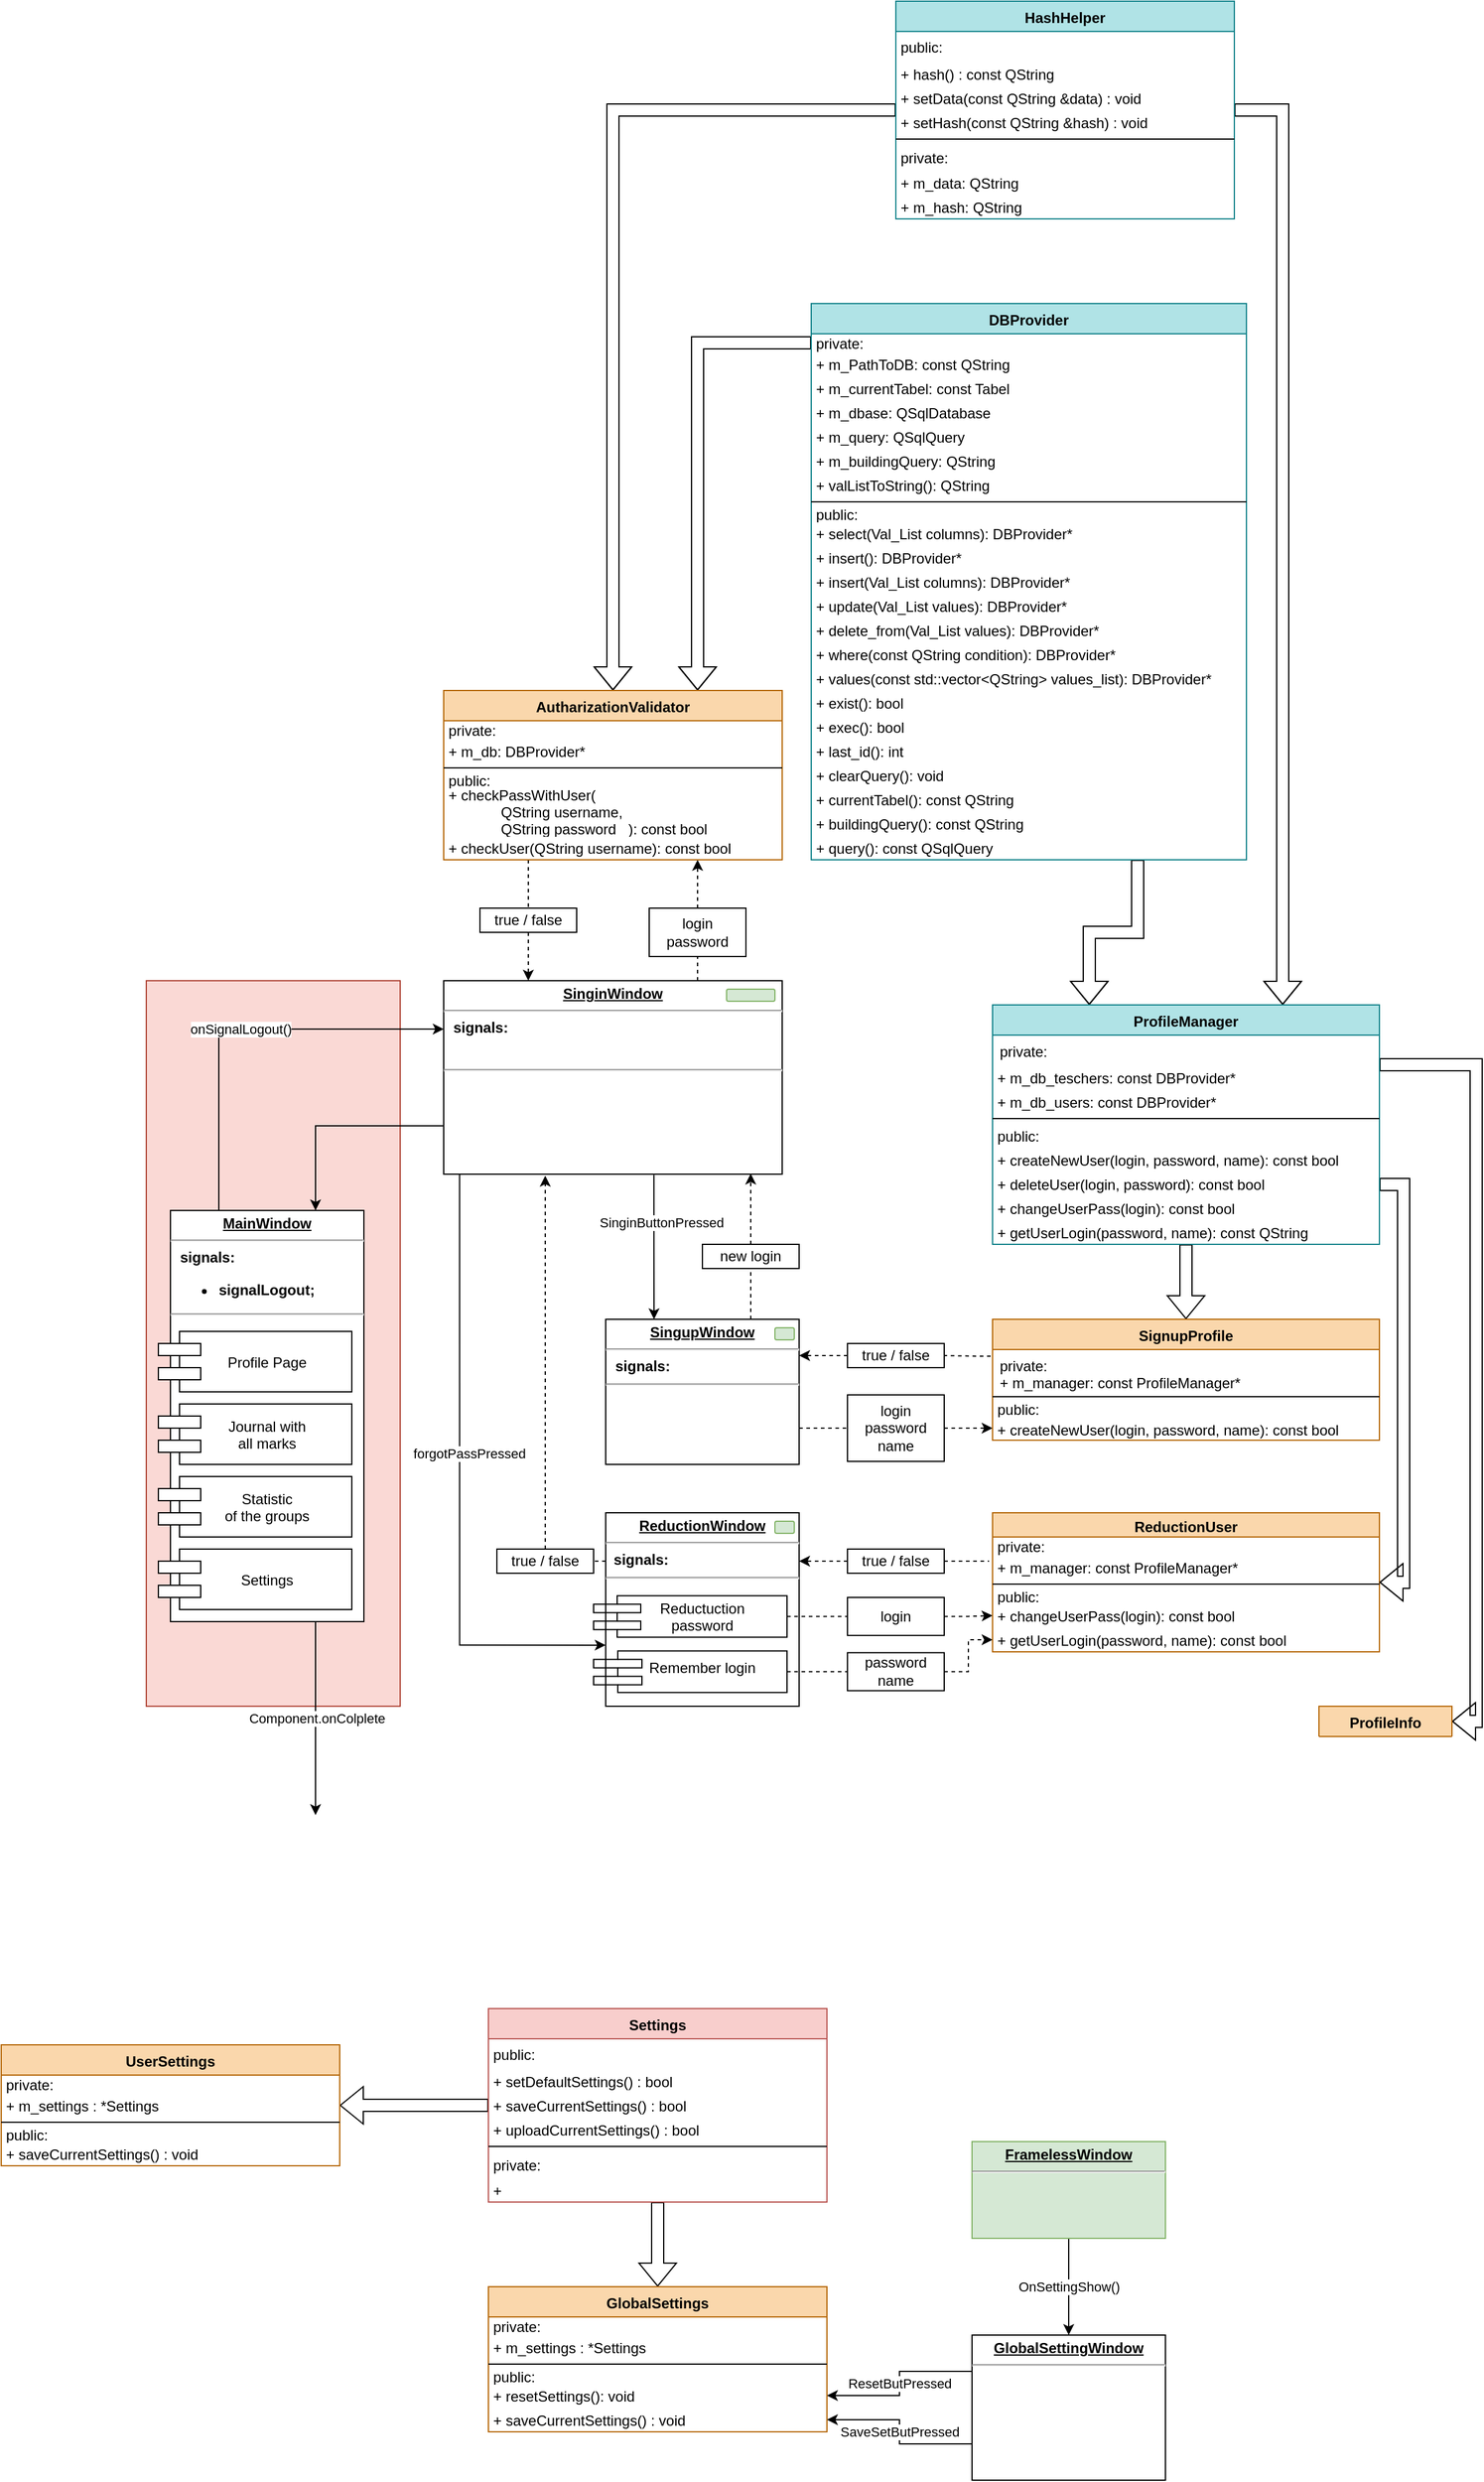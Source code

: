 <mxfile version="13.0.3" type="device" pages="3"><diagram id="C5RBs43oDa-KdzZeNtuy" name="Full project"><mxGraphModel dx="2055" dy="2343" grid="1" gridSize="10" guides="1" tooltips="1" connect="1" arrows="1" fold="1" page="1" pageScale="1" pageWidth="827" pageHeight="1169" math="0" shadow="0"><root><mxCell id="WIyWlLk6GJQsqaUBKTNV-0"/><mxCell id="WIyWlLk6GJQsqaUBKTNV-1" parent="WIyWlLk6GJQsqaUBKTNV-0"/><mxCell id="ZufNXLqZ0dg3dUYkGqzh-80" value="" style="group" parent="WIyWlLk6GJQsqaUBKTNV-1" vertex="1" connectable="0"><mxGeometry x="-740" y="240" width="170" height="160" as="geometry"/></mxCell><mxCell id="LvnLI7VT1-rSxXk77Jl_-6" value="" style="group" parent="ZufNXLqZ0dg3dUYkGqzh-80" vertex="1" connectable="0"><mxGeometry x="10" width="160" height="160" as="geometry"/></mxCell><mxCell id="IsFx-ILN8rI1ZMc84iUp-8" value="&lt;p style=&quot;margin: 0px ; margin-top: 4px ; text-align: center ; text-decoration: underline&quot;&gt;&lt;b&gt;ReductionWindow&lt;/b&gt;&lt;/p&gt;&lt;hr&gt;&lt;b&gt;&amp;nbsp; signals:&lt;/b&gt;&lt;hr&gt;" style="verticalAlign=top;align=left;overflow=fill;fontSize=12;fontFamily=Helvetica;html=1;" parent="LvnLI7VT1-rSxXk77Jl_-6" vertex="1"><mxGeometry width="160" height="160" as="geometry"/></mxCell><mxCell id="LvnLI7VT1-rSxXk77Jl_-5" value="" style="rounded=1;whiteSpace=wrap;html=1;fillColor=#d5e8d4;strokeColor=#82b366;" parent="LvnLI7VT1-rSxXk77Jl_-6" vertex="1"><mxGeometry x="140" y="7" width="16" height="10" as="geometry"/></mxCell><mxCell id="ZufNXLqZ0dg3dUYkGqzh-78" value="Reductuction&#10;password" style="shape=module;align=left;spacingLeft=20;align=center;verticalAlign=middle;fillColor=none;jettyWidth=39;jettyHeight=7;" parent="ZufNXLqZ0dg3dUYkGqzh-80" vertex="1"><mxGeometry y="68.571" width="160" height="34.286" as="geometry"/></mxCell><mxCell id="ZufNXLqZ0dg3dUYkGqzh-79" value="Remember login" style="shape=module;align=left;spacingLeft=20;align=center;verticalAlign=top;fillColor=none;jettyWidth=40;jettyHeight=7;" parent="ZufNXLqZ0dg3dUYkGqzh-80" vertex="1"><mxGeometry y="114.286" width="160" height="34.286" as="geometry"/></mxCell><mxCell id="ZufNXLqZ0dg3dUYkGqzh-126" value="" style="rounded=0;whiteSpace=wrap;html=1;fillColor=#fad9d5;align=left;strokeColor=#ae4132;" parent="WIyWlLk6GJQsqaUBKTNV-1" vertex="1"><mxGeometry x="-1110" y="-200" width="210" height="600" as="geometry"/></mxCell><mxCell id="ZufNXLqZ0dg3dUYkGqzh-6" style="edgeStyle=orthogonalEdgeStyle;rounded=0;orthogonalLoop=1;jettySize=auto;html=1;entryX=0.25;entryY=0;entryDx=0;entryDy=0;exitX=0.621;exitY=1.004;exitDx=0;exitDy=0;exitPerimeter=0;" parent="WIyWlLk6GJQsqaUBKTNV-1" source="IsFx-ILN8rI1ZMc84iUp-7" target="dq1XYDXM-s76Shmcxbth-23" edge="1"><mxGeometry relative="1" as="geometry"><mxPoint x="-670" y="-20" as="sourcePoint"/></mxGeometry></mxCell><mxCell id="ZufNXLqZ0dg3dUYkGqzh-8" value="SinginButtonPressed" style="edgeLabel;html=1;align=center;verticalAlign=middle;resizable=0;points=[];" parent="ZufNXLqZ0dg3dUYkGqzh-6" vertex="1" connectable="0"><mxGeometry x="-0.209" y="-2" relative="1" as="geometry"><mxPoint x="8.09" y="-7.84" as="offset"/></mxGeometry></mxCell><mxCell id="ZufNXLqZ0dg3dUYkGqzh-7" style="edgeStyle=orthogonalEdgeStyle;rounded=0;orthogonalLoop=1;jettySize=auto;html=1;entryX=0.75;entryY=0;entryDx=0;entryDy=0;exitX=0;exitY=0.75;exitDx=0;exitDy=0;" parent="WIyWlLk6GJQsqaUBKTNV-1" source="IsFx-ILN8rI1ZMc84iUp-7" target="IsFx-ILN8rI1ZMc84iUp-9" edge="1"><mxGeometry relative="1" as="geometry"><mxPoint x="-970" y="-80" as="sourcePoint"/></mxGeometry></mxCell><mxCell id="ZufNXLqZ0dg3dUYkGqzh-20" style="edgeStyle=orthogonalEdgeStyle;rounded=0;orthogonalLoop=1;jettySize=auto;html=1;entryX=0;entryY=0.684;entryDx=0;entryDy=0;entryPerimeter=0;exitX=0.047;exitY=0.998;exitDx=0;exitDy=0;exitPerimeter=0;" parent="WIyWlLk6GJQsqaUBKTNV-1" source="IsFx-ILN8rI1ZMc84iUp-7" target="IsFx-ILN8rI1ZMc84iUp-8" edge="1"><mxGeometry relative="1" as="geometry"><mxPoint x="-870" y="320" as="sourcePoint"/></mxGeometry></mxCell><mxCell id="ZufNXLqZ0dg3dUYkGqzh-21" value="forgotPassPressed" style="edgeLabel;html=1;align=center;verticalAlign=middle;resizable=0;points=[];" parent="ZufNXLqZ0dg3dUYkGqzh-20" vertex="1" connectable="0"><mxGeometry x="-0.096" relative="1" as="geometry"><mxPoint x="7.62" as="offset"/></mxGeometry></mxCell><mxCell id="ZufNXLqZ0dg3dUYkGqzh-35" style="edgeStyle=orthogonalEdgeStyle;rounded=0;orthogonalLoop=1;jettySize=auto;html=1;dashed=1;entryX=0.75;entryY=1;entryDx=0;entryDy=0;" parent="WIyWlLk6GJQsqaUBKTNV-1" source="ZufNXLqZ0dg3dUYkGqzh-36" target="ZufNXLqZ0dg3dUYkGqzh-10" edge="1"><mxGeometry relative="1" as="geometry"><mxPoint x="-684" y="-280" as="targetPoint"/></mxGeometry></mxCell><mxCell id="ZufNXLqZ0dg3dUYkGqzh-62" style="edgeStyle=orthogonalEdgeStyle;rounded=0;orthogonalLoop=1;jettySize=auto;html=1;exitX=0.5;exitY=0;exitDx=0;exitDy=0;endArrow=classic;endFill=1;dashed=1;entryX=0.3;entryY=1.008;entryDx=0;entryDy=0;entryPerimeter=0;" parent="WIyWlLk6GJQsqaUBKTNV-1" source="ZufNXLqZ0dg3dUYkGqzh-63" target="IsFx-ILN8rI1ZMc84iUp-7" edge="1"><mxGeometry relative="1" as="geometry"><mxPoint x="-870" y="250" as="targetPoint"/></mxGeometry></mxCell><mxCell id="ZufNXLqZ0dg3dUYkGqzh-28" style="edgeStyle=orthogonalEdgeStyle;rounded=0;orthogonalLoop=1;jettySize=auto;html=1;exitX=0.5;exitY=0;exitDx=0;exitDy=0;dashed=1;entryX=0.907;entryY=0.997;entryDx=0;entryDy=0;entryPerimeter=0;" parent="WIyWlLk6GJQsqaUBKTNV-1" source="ZufNXLqZ0dg3dUYkGqzh-33" target="IsFx-ILN8rI1ZMc84iUp-7" edge="1"><mxGeometry relative="1" as="geometry"><mxPoint x="-630" y="-30" as="targetPoint"/></mxGeometry></mxCell><mxCell id="ZufNXLqZ0dg3dUYkGqzh-66" style="edgeStyle=orthogonalEdgeStyle;rounded=0;orthogonalLoop=1;jettySize=auto;html=1;exitX=1;exitY=0.5;exitDx=0;exitDy=0;entryX=0;entryY=0.5;entryDx=0;entryDy=0;dashed=1;endArrow=classic;endFill=1;" parent="WIyWlLk6GJQsqaUBKTNV-1" source="ZufNXLqZ0dg3dUYkGqzh-65" target="ZufNXLqZ0dg3dUYkGqzh-92" edge="1"><mxGeometry relative="1" as="geometry"/></mxCell><mxCell id="ZufNXLqZ0dg3dUYkGqzh-14" value="onSignalLogout()" style="edgeStyle=orthogonalEdgeStyle;rounded=0;orthogonalLoop=1;jettySize=auto;html=1;exitX=0.25;exitY=0;exitDx=0;exitDy=0;entryX=0;entryY=0.25;entryDx=0;entryDy=0;" parent="WIyWlLk6GJQsqaUBKTNV-1" source="IsFx-ILN8rI1ZMc84iUp-9" target="IsFx-ILN8rI1ZMc84iUp-7" edge="1"><mxGeometry relative="1" as="geometry"><mxPoint x="-1050" y="-80" as="targetPoint"/></mxGeometry></mxCell><mxCell id="ZufNXLqZ0dg3dUYkGqzh-38" style="edgeStyle=orthogonalEdgeStyle;rounded=0;orthogonalLoop=1;jettySize=auto;html=1;dashed=1;endArrow=classic;endFill=1;exitX=0.5;exitY=1;exitDx=0;exitDy=0;entryX=0.25;entryY=0;entryDx=0;entryDy=0;" parent="WIyWlLk6GJQsqaUBKTNV-1" source="ZufNXLqZ0dg3dUYkGqzh-39" target="IsFx-ILN8rI1ZMc84iUp-7" edge="1"><mxGeometry relative="1" as="geometry"><mxPoint x="-444" y="-300" as="targetPoint"/></mxGeometry></mxCell><mxCell id="ZufNXLqZ0dg3dUYkGqzh-27" value="" style="group" parent="WIyWlLk6GJQsqaUBKTNV-1" vertex="1" connectable="0"><mxGeometry x="-1100" y="-10" width="170" height="340" as="geometry"/></mxCell><mxCell id="IsFx-ILN8rI1ZMc84iUp-9" value="&lt;p style=&quot;margin: 0px ; margin-top: 4px ; text-align: center ; text-decoration: underline&quot;&gt;&lt;b&gt;MainWindow&lt;/b&gt;&lt;/p&gt;&lt;hr&gt;&lt;p style=&quot;margin: 0px ; margin-left: 8px&quot;&gt;&lt;b&gt;signals:&lt;/b&gt;&lt;/p&gt;&lt;p style=&quot;margin: 0px ; margin-left: 8px&quot;&gt;&lt;/p&gt;&lt;ul&gt;&lt;li&gt;&lt;b&gt;signalLogout;&lt;/b&gt;&lt;/li&gt;&lt;/ul&gt;&lt;div&gt;&lt;hr&gt;&lt;/div&gt;&lt;p&gt;&lt;/p&gt;" style="verticalAlign=top;align=left;overflow=fill;fontSize=12;fontFamily=Helvetica;html=1;" parent="ZufNXLqZ0dg3dUYkGqzh-27" vertex="1"><mxGeometry x="10" width="160" height="340" as="geometry"/></mxCell><mxCell id="dq1XYDXM-s76Shmcxbth-5" value="Profile Page" style="shape=module;align=left;spacingLeft=20;align=center;verticalAlign=middle;jettyWidth=35;jettyHeight=10;flipV=0;flipH=0;" parent="ZufNXLqZ0dg3dUYkGqzh-27" vertex="1"><mxGeometry y="100" width="160" height="50" as="geometry"/></mxCell><mxCell id="dq1XYDXM-s76Shmcxbth-15" value="Journal with&#10;all marks" style="shape=module;align=left;spacingLeft=20;align=center;verticalAlign=middle;jettyWidth=35;jettyHeight=10;" parent="ZufNXLqZ0dg3dUYkGqzh-27" vertex="1"><mxGeometry y="160" width="160" height="50" as="geometry"/></mxCell><mxCell id="dq1XYDXM-s76Shmcxbth-16" value="Statistic&#10;of the groups" style="shape=module;align=left;spacingLeft=20;align=center;verticalAlign=middle;jettyWidth=35;jettyHeight=10;" parent="ZufNXLqZ0dg3dUYkGqzh-27" vertex="1"><mxGeometry y="220" width="160" height="50" as="geometry"/></mxCell><mxCell id="dq1XYDXM-s76Shmcxbth-17" value="Settings" style="shape=module;align=left;spacingLeft=20;align=center;verticalAlign=middle;jettyWidth=35;jettyHeight=10;" parent="ZufNXLqZ0dg3dUYkGqzh-27" vertex="1"><mxGeometry y="280" width="160" height="50" as="geometry"/></mxCell><mxCell id="ZufNXLqZ0dg3dUYkGqzh-33" value="new login" style="rounded=0;whiteSpace=wrap;html=1;fillColor=none;" parent="WIyWlLk6GJQsqaUBKTNV-1" vertex="1"><mxGeometry x="-650" y="18" width="80" height="20" as="geometry"/></mxCell><mxCell id="ZufNXLqZ0dg3dUYkGqzh-34" style="edgeStyle=orthogonalEdgeStyle;rounded=0;orthogonalLoop=1;jettySize=auto;html=1;exitX=0.75;exitY=0;exitDx=0;exitDy=0;entryX=0.5;entryY=1;entryDx=0;entryDy=0;dashed=1;endArrow=none;endFill=0;" parent="WIyWlLk6GJQsqaUBKTNV-1" source="dq1XYDXM-s76Shmcxbth-23" target="ZufNXLqZ0dg3dUYkGqzh-33" edge="1"><mxGeometry relative="1" as="geometry"><mxPoint x="-650" y="240" as="sourcePoint"/><mxPoint x="-890" y="280.16" as="targetPoint"/></mxGeometry></mxCell><mxCell id="ZufNXLqZ0dg3dUYkGqzh-36" value="login&lt;br&gt;password" style="rounded=0;whiteSpace=wrap;html=1;fillColor=none;" parent="WIyWlLk6GJQsqaUBKTNV-1" vertex="1"><mxGeometry x="-694" y="-260" width="80" height="40" as="geometry"/></mxCell><mxCell id="ZufNXLqZ0dg3dUYkGqzh-37" style="edgeStyle=orthogonalEdgeStyle;rounded=0;orthogonalLoop=1;jettySize=auto;html=1;entryX=0.5;entryY=1;entryDx=0;entryDy=0;dashed=1;endArrow=none;endFill=0;exitX=0.75;exitY=0;exitDx=0;exitDy=0;" parent="WIyWlLk6GJQsqaUBKTNV-1" source="IsFx-ILN8rI1ZMc84iUp-7" target="ZufNXLqZ0dg3dUYkGqzh-36" edge="1"><mxGeometry relative="1" as="geometry"><mxPoint x="-444" y="-360" as="sourcePoint"/><mxPoint x="-582.88" y="-366" as="targetPoint"/><Array as="points"><mxPoint x="-654" y="-210"/><mxPoint x="-654" y="-210"/></Array></mxGeometry></mxCell><mxCell id="ZufNXLqZ0dg3dUYkGqzh-39" value="true / false" style="rounded=0;whiteSpace=wrap;html=1;fillColor=none;" parent="WIyWlLk6GJQsqaUBKTNV-1" vertex="1"><mxGeometry x="-834" y="-260" width="80" height="20" as="geometry"/></mxCell><mxCell id="ZufNXLqZ0dg3dUYkGqzh-40" style="edgeStyle=orthogonalEdgeStyle;rounded=0;orthogonalLoop=1;jettySize=auto;html=1;entryX=0.5;entryY=0;entryDx=0;entryDy=0;dashed=1;endArrow=none;endFill=0;exitX=0.25;exitY=1;exitDx=0;exitDy=0;" parent="WIyWlLk6GJQsqaUBKTNV-1" source="ZufNXLqZ0dg3dUYkGqzh-10" target="ZufNXLqZ0dg3dUYkGqzh-39" edge="1"><mxGeometry relative="1" as="geometry"><mxPoint x="-574" y="-300" as="sourcePoint"/><mxPoint x="-423.12" y="-319.52" as="targetPoint"/></mxGeometry></mxCell><mxCell id="ZufNXLqZ0dg3dUYkGqzh-49" style="edgeStyle=orthogonalEdgeStyle;rounded=0;orthogonalLoop=1;jettySize=auto;html=1;entryX=0.5;entryY=0;entryDx=0;entryDy=0;endArrow=classic;endFill=1;shape=flexArrow;exitX=0;exitY=0.5;exitDx=0;exitDy=0;" parent="WIyWlLk6GJQsqaUBKTNV-1" source="ZufNXLqZ0dg3dUYkGqzh-45" target="ZufNXLqZ0dg3dUYkGqzh-10" edge="1"><mxGeometry relative="1" as="geometry"><mxPoint x="-530" y="-610" as="sourcePoint"/></mxGeometry></mxCell><mxCell id="ZufNXLqZ0dg3dUYkGqzh-56" style="edgeStyle=orthogonalEdgeStyle;shape=flexArrow;rounded=0;orthogonalLoop=1;jettySize=auto;html=1;endArrow=classic;endFill=1;entryX=0.5;entryY=0;entryDx=0;entryDy=0;exitX=0.5;exitY=1;exitDx=0;exitDy=0;" parent="WIyWlLk6GJQsqaUBKTNV-1" source="ZufNXLqZ0dg3dUYkGqzh-41" target="ZufNXLqZ0dg3dUYkGqzh-52" edge="1"><mxGeometry relative="1" as="geometry"><mxPoint x="-250" y="59.49" as="sourcePoint"/><mxPoint x="980" y="-370" as="targetPoint"/></mxGeometry></mxCell><mxCell id="ZufNXLqZ0dg3dUYkGqzh-63" value="true / false" style="rounded=0;whiteSpace=wrap;html=1;fillColor=none;" parent="WIyWlLk6GJQsqaUBKTNV-1" vertex="1"><mxGeometry x="-820" y="270" width="80" height="20" as="geometry"/></mxCell><mxCell id="ZufNXLqZ0dg3dUYkGqzh-64" style="edgeStyle=orthogonalEdgeStyle;rounded=0;orthogonalLoop=1;jettySize=auto;html=1;exitX=0;exitY=0.25;exitDx=0;exitDy=0;entryX=1;entryY=0.5;entryDx=0;entryDy=0;endArrow=none;endFill=0;dashed=1;" parent="WIyWlLk6GJQsqaUBKTNV-1" source="IsFx-ILN8rI1ZMc84iUp-8" target="ZufNXLqZ0dg3dUYkGqzh-63" edge="1"><mxGeometry relative="1" as="geometry"><mxPoint x="-730" y="260" as="sourcePoint"/><mxPoint x="-890" y="260" as="targetPoint"/></mxGeometry></mxCell><mxCell id="ZufNXLqZ0dg3dUYkGqzh-68" style="edgeStyle=orthogonalEdgeStyle;rounded=0;orthogonalLoop=1;jettySize=auto;html=1;entryX=1;entryY=0.25;entryDx=0;entryDy=0;dashed=1;endArrow=classic;endFill=1;exitX=0;exitY=0.5;exitDx=0;exitDy=0;" parent="WIyWlLk6GJQsqaUBKTNV-1" source="ZufNXLqZ0dg3dUYkGqzh-69" target="dq1XYDXM-s76Shmcxbth-23" edge="1"><mxGeometry relative="1" as="geometry"/></mxCell><mxCell id="ZufNXLqZ0dg3dUYkGqzh-65" value="login&lt;br&gt;password&lt;br&gt;name" style="rounded=0;whiteSpace=wrap;html=1;fillColor=none;" parent="WIyWlLk6GJQsqaUBKTNV-1" vertex="1"><mxGeometry x="-530" y="142.5" width="80" height="55" as="geometry"/></mxCell><mxCell id="ZufNXLqZ0dg3dUYkGqzh-67" style="edgeStyle=orthogonalEdgeStyle;rounded=0;orthogonalLoop=1;jettySize=auto;html=1;exitX=1;exitY=0.75;exitDx=0;exitDy=0;dashed=1;endArrow=none;endFill=0;entryX=0;entryY=0.5;entryDx=0;entryDy=0;" parent="WIyWlLk6GJQsqaUBKTNV-1" source="dq1XYDXM-s76Shmcxbth-23" target="ZufNXLqZ0dg3dUYkGqzh-65" edge="1"><mxGeometry relative="1" as="geometry"><mxPoint x="-570" y="170" as="sourcePoint"/><mxPoint x="-530" y="168" as="targetPoint"/></mxGeometry></mxCell><mxCell id="ZufNXLqZ0dg3dUYkGqzh-69" value="true / false" style="rounded=0;whiteSpace=wrap;html=1;fillColor=none;" parent="WIyWlLk6GJQsqaUBKTNV-1" vertex="1"><mxGeometry x="-530" y="100" width="80" height="20" as="geometry"/></mxCell><mxCell id="ZufNXLqZ0dg3dUYkGqzh-70" style="edgeStyle=orthogonalEdgeStyle;rounded=0;orthogonalLoop=1;jettySize=auto;html=1;dashed=1;endArrow=none;endFill=0;exitX=-0.005;exitY=0.158;exitDx=0;exitDy=0;exitPerimeter=0;entryX=1;entryY=0.5;entryDx=0;entryDy=0;" parent="WIyWlLk6GJQsqaUBKTNV-1" source="ZufNXLqZ0dg3dUYkGqzh-53" target="ZufNXLqZ0dg3dUYkGqzh-69" edge="1"><mxGeometry relative="1" as="geometry"><mxPoint x="-411.6" y="110.53" as="sourcePoint"/><mxPoint x="-440" y="123" as="targetPoint"/><Array as="points"><mxPoint x="-420" y="111"/><mxPoint x="-440" y="110"/></Array></mxGeometry></mxCell><mxCell id="ZufNXLqZ0dg3dUYkGqzh-71" style="edgeStyle=orthogonalEdgeStyle;rounded=0;orthogonalLoop=1;jettySize=auto;html=1;dashed=1;endArrow=classic;endFill=1;exitX=0;exitY=0.5;exitDx=0;exitDy=0;entryX=1;entryY=0.25;entryDx=0;entryDy=0;" parent="WIyWlLk6GJQsqaUBKTNV-1" source="ZufNXLqZ0dg3dUYkGqzh-72" target="IsFx-ILN8rI1ZMc84iUp-8" edge="1"><mxGeometry relative="1" as="geometry"><mxPoint x="-550" y="250" as="targetPoint"/></mxGeometry></mxCell><mxCell id="ZufNXLqZ0dg3dUYkGqzh-74" style="edgeStyle=orthogonalEdgeStyle;rounded=0;orthogonalLoop=1;jettySize=auto;html=1;exitX=1;exitY=0.5;exitDx=0;exitDy=0;dashed=1;endArrow=none;endFill=0;entryX=-0.009;entryY=0.236;entryDx=0;entryDy=0;entryPerimeter=0;" parent="WIyWlLk6GJQsqaUBKTNV-1" source="ZufNXLqZ0dg3dUYkGqzh-72" target="ZufNXLqZ0dg3dUYkGqzh-84" edge="1"><mxGeometry relative="1" as="geometry"><mxPoint x="-430" y="250" as="targetPoint"/></mxGeometry></mxCell><mxCell id="ZufNXLqZ0dg3dUYkGqzh-72" value="true / false" style="rounded=0;whiteSpace=wrap;html=1;fillColor=none;" parent="WIyWlLk6GJQsqaUBKTNV-1" vertex="1"><mxGeometry x="-530" y="270" width="80" height="20" as="geometry"/></mxCell><mxCell id="ZufNXLqZ0dg3dUYkGqzh-76" style="edgeStyle=orthogonalEdgeStyle;rounded=0;orthogonalLoop=1;jettySize=auto;html=1;exitX=1;exitY=0.5;exitDx=0;exitDy=0;dashed=1;endArrow=classic;endFill=1;entryX=0;entryY=0.5;entryDx=0;entryDy=0;" parent="WIyWlLk6GJQsqaUBKTNV-1" source="ZufNXLqZ0dg3dUYkGqzh-77" target="ZufNXLqZ0dg3dUYkGqzh-87" edge="1"><mxGeometry relative="1" as="geometry"><mxPoint x="-420" y="340" as="targetPoint"/></mxGeometry></mxCell><mxCell id="ZufNXLqZ0dg3dUYkGqzh-77" value="&lt;div&gt;&lt;span&gt;password&lt;/span&gt;&lt;br&gt;&lt;/div&gt;&lt;div&gt;&lt;span&gt;name&lt;/span&gt;&lt;/div&gt;" style="rounded=0;whiteSpace=wrap;html=1;fillColor=none;align=center;" parent="WIyWlLk6GJQsqaUBKTNV-1" vertex="1"><mxGeometry x="-530" y="355.71" width="80" height="31.43" as="geometry"/></mxCell><mxCell id="ZufNXLqZ0dg3dUYkGqzh-75" style="edgeStyle=orthogonalEdgeStyle;rounded=0;orthogonalLoop=1;jettySize=auto;html=1;dashed=1;endArrow=none;endFill=0;entryX=0;entryY=0.5;entryDx=0;entryDy=0;exitX=1;exitY=0.5;exitDx=0;exitDy=0;" parent="WIyWlLk6GJQsqaUBKTNV-1" source="ZufNXLqZ0dg3dUYkGqzh-79" target="ZufNXLqZ0dg3dUYkGqzh-77" edge="1"><mxGeometry relative="1" as="geometry"><mxPoint x="-560" y="330" as="sourcePoint"/><mxPoint x="-530" y="318" as="targetPoint"/></mxGeometry></mxCell><mxCell id="ZufNXLqZ0dg3dUYkGqzh-81" value="&lt;div&gt;login&lt;/div&gt;" style="rounded=0;whiteSpace=wrap;html=1;fillColor=none;align=center;" parent="WIyWlLk6GJQsqaUBKTNV-1" vertex="1"><mxGeometry x="-530" y="310" width="80" height="31.43" as="geometry"/></mxCell><mxCell id="ZufNXLqZ0dg3dUYkGqzh-82" style="edgeStyle=orthogonalEdgeStyle;rounded=0;orthogonalLoop=1;jettySize=auto;html=1;dashed=1;endArrow=none;endFill=0;entryX=0;entryY=0.5;entryDx=0;entryDy=0;exitX=1;exitY=0.5;exitDx=0;exitDy=0;" parent="WIyWlLk6GJQsqaUBKTNV-1" source="ZufNXLqZ0dg3dUYkGqzh-78" target="ZufNXLqZ0dg3dUYkGqzh-81" edge="1"><mxGeometry relative="1" as="geometry"><mxPoint x="-560" y="320" as="sourcePoint"/><mxPoint x="-530" y="274" as="targetPoint"/></mxGeometry></mxCell><mxCell id="ZufNXLqZ0dg3dUYkGqzh-83" style="edgeStyle=orthogonalEdgeStyle;rounded=0;orthogonalLoop=1;jettySize=auto;html=1;exitX=1;exitY=0.5;exitDx=0;exitDy=0;dashed=1;endArrow=classic;endFill=1;" parent="WIyWlLk6GJQsqaUBKTNV-1" source="ZufNXLqZ0dg3dUYkGqzh-81" edge="1"><mxGeometry relative="1" as="geometry"><mxPoint x="-410" y="325" as="targetPoint"/></mxGeometry></mxCell><mxCell id="ZufNXLqZ0dg3dUYkGqzh-119" style="edgeStyle=orthogonalEdgeStyle;rounded=0;orthogonalLoop=1;jettySize=auto;html=1;entryX=0.75;entryY=0;entryDx=0;entryDy=0;endArrow=block;endFill=0;shape=flexArrow;exitX=0;exitY=0.5;exitDx=0;exitDy=0;" parent="WIyWlLk6GJQsqaUBKTNV-1" source="ZufNXLqZ0dg3dUYkGqzh-101" target="ZufNXLqZ0dg3dUYkGqzh-10" edge="1"><mxGeometry relative="1" as="geometry"/></mxCell><mxCell id="ZufNXLqZ0dg3dUYkGqzh-121" style="edgeStyle=orthogonalEdgeStyle;shape=flexArrow;rounded=0;orthogonalLoop=1;jettySize=auto;html=1;entryX=0.25;entryY=0;entryDx=0;entryDy=0;endArrow=block;endFill=0;exitX=0.75;exitY=1;exitDx=0;exitDy=0;" parent="WIyWlLk6GJQsqaUBKTNV-1" source="ZufNXLqZ0dg3dUYkGqzh-100" target="ZufNXLqZ0dg3dUYkGqzh-41" edge="1"><mxGeometry relative="1" as="geometry"><mxPoint x="-320" y="-850" as="targetPoint"/></mxGeometry></mxCell><mxCell id="ZufNXLqZ0dg3dUYkGqzh-125" style="edgeStyle=orthogonalEdgeStyle;shape=flexArrow;rounded=0;orthogonalLoop=1;jettySize=auto;html=1;endArrow=block;endFill=0;entryX=0.75;entryY=0;entryDx=0;entryDy=0;exitX=1;exitY=0.5;exitDx=0;exitDy=0;" parent="WIyWlLk6GJQsqaUBKTNV-1" source="ZufNXLqZ0dg3dUYkGqzh-45" target="ZufNXLqZ0dg3dUYkGqzh-41" edge="1"><mxGeometry relative="1" as="geometry"><mxPoint x="-100" y="-230.588" as="targetPoint"/><mxPoint x="-180" y="-620" as="sourcePoint"/></mxGeometry></mxCell><mxCell id="ZufNXLqZ0dg3dUYkGqzh-57" value="ReductionUser" style="swimlane;fontStyle=1;align=center;verticalAlign=top;childLayout=stackLayout;horizontal=1;startSize=20;horizontalStack=0;resizeParent=1;resizeParentMax=0;resizeLast=0;collapsible=1;marginBottom=0;fillColor=#fad7ac;strokeColor=#b46504;spacing=0;" parent="WIyWlLk6GJQsqaUBKTNV-1" vertex="1"><mxGeometry x="-410" y="240" width="320" height="115" as="geometry"><mxRectangle x="-410" y="240" width="120" height="20" as="alternateBounds"/></mxGeometry></mxCell><mxCell id="ZufNXLqZ0dg3dUYkGqzh-58" value="private:" style="text;strokeColor=none;fillColor=none;align=left;verticalAlign=middle;spacingLeft=4;spacingRight=4;overflow=hidden;rotatable=0;points=[[0,0.5],[1,0.5]];portConstraint=eastwest;fontStyle=0;spacing=0;" parent="ZufNXLqZ0dg3dUYkGqzh-57" vertex="1"><mxGeometry y="20" width="320" height="15" as="geometry"/></mxCell><mxCell id="ZufNXLqZ0dg3dUYkGqzh-84" value="+ m_manager: const ProfileManager*" style="text;strokeColor=none;fillColor=none;align=left;verticalAlign=middle;spacingLeft=4;spacingRight=4;overflow=hidden;rotatable=0;points=[[0,0.5],[1,0.5]];portConstraint=eastwest;fontStyle=0;spacing=0;" parent="ZufNXLqZ0dg3dUYkGqzh-57" vertex="1"><mxGeometry y="35" width="320" height="20" as="geometry"/></mxCell><mxCell id="ZufNXLqZ0dg3dUYkGqzh-59" value="" style="line;strokeWidth=1;fillColor=none;align=left;verticalAlign=middle;spacingTop=-1;spacingLeft=3;spacingRight=3;rotatable=0;labelPosition=right;points=[];portConstraint=eastwest;" parent="ZufNXLqZ0dg3dUYkGqzh-57" vertex="1"><mxGeometry y="55" width="320" height="8" as="geometry"/></mxCell><mxCell id="ZufNXLqZ0dg3dUYkGqzh-60" value="public:" style="text;strokeColor=none;fillColor=none;align=left;verticalAlign=middle;spacingLeft=4;spacingRight=4;overflow=hidden;rotatable=0;points=[[0,0.5],[1,0.5]];portConstraint=eastwest;spacing=0;" parent="ZufNXLqZ0dg3dUYkGqzh-57" vertex="1"><mxGeometry y="63" width="320" height="12" as="geometry"/></mxCell><mxCell id="ZufNXLqZ0dg3dUYkGqzh-86" value="+ changeUserPass(login): const bool" style="text;strokeColor=none;fillColor=none;align=left;verticalAlign=middle;spacingLeft=4;spacingRight=4;overflow=hidden;rotatable=0;points=[[0,0.5],[1,0.5]];portConstraint=eastwest;fontStyle=0;spacing=0;" parent="ZufNXLqZ0dg3dUYkGqzh-57" vertex="1"><mxGeometry y="75" width="320" height="20" as="geometry"/></mxCell><mxCell id="ZufNXLqZ0dg3dUYkGqzh-87" value="+ getUserLogin(password, name): const bool " style="text;strokeColor=none;fillColor=none;align=left;verticalAlign=middle;spacingLeft=4;spacingRight=4;overflow=hidden;rotatable=0;points=[[0,0.5],[1,0.5]];portConstraint=eastwest;fontStyle=0;spacing=0;" parent="ZufNXLqZ0dg3dUYkGqzh-57" vertex="1"><mxGeometry y="95" width="320" height="20" as="geometry"/></mxCell><mxCell id="ZufNXLqZ0dg3dUYkGqzh-52" value="SignupProfile" style="swimlane;fontStyle=1;align=center;verticalAlign=top;childLayout=stackLayout;horizontal=1;startSize=25;horizontalStack=0;resizeParent=1;resizeParentMax=0;resizeLast=0;collapsible=1;marginBottom=0;fillColor=#fad7ac;strokeColor=#b46504;" parent="WIyWlLk6GJQsqaUBKTNV-1" vertex="1"><mxGeometry x="-410" y="80" width="320" height="100" as="geometry"><mxRectangle x="720" y="40" width="110" height="25" as="alternateBounds"/></mxGeometry></mxCell><mxCell id="ZufNXLqZ0dg3dUYkGqzh-53" value="private:&#10;+ m_manager: const  ProfileManager*" style="text;strokeColor=none;fillColor=none;align=left;verticalAlign=top;spacingLeft=4;spacingRight=4;overflow=hidden;rotatable=0;points=[[0,0.5],[1,0.5]];portConstraint=eastwest;fontStyle=0" parent="ZufNXLqZ0dg3dUYkGqzh-52" vertex="1"><mxGeometry y="25" width="320" height="35" as="geometry"/></mxCell><mxCell id="ZufNXLqZ0dg3dUYkGqzh-54" value="" style="line;strokeWidth=1;fillColor=none;align=left;verticalAlign=middle;spacingTop=-1;spacingLeft=3;spacingRight=3;rotatable=0;labelPosition=right;points=[];portConstraint=eastwest;" parent="ZufNXLqZ0dg3dUYkGqzh-52" vertex="1"><mxGeometry y="60" width="320" height="8" as="geometry"/></mxCell><mxCell id="ZufNXLqZ0dg3dUYkGqzh-55" value="public:" style="text;strokeColor=none;fillColor=none;align=left;verticalAlign=middle;spacingLeft=4;spacingRight=4;overflow=hidden;rotatable=0;points=[[0,0.5],[1,0.5]];portConstraint=eastwest;spacing=0;" parent="ZufNXLqZ0dg3dUYkGqzh-52" vertex="1"><mxGeometry y="68" width="320" height="12" as="geometry"/></mxCell><mxCell id="ZufNXLqZ0dg3dUYkGqzh-92" value="+ createNewUser(login, password, name): const bool" style="text;strokeColor=none;fillColor=none;align=left;verticalAlign=top;spacingLeft=4;spacingRight=4;overflow=hidden;rotatable=0;points=[[0,0.5],[1,0.5]];portConstraint=eastwest;spacing=0;" parent="ZufNXLqZ0dg3dUYkGqzh-52" vertex="1"><mxGeometry y="80" width="320" height="20" as="geometry"/></mxCell><mxCell id="ZufNXLqZ0dg3dUYkGqzh-10" value="AutharizationValidator" style="swimlane;fontStyle=1;align=center;verticalAlign=top;childLayout=stackLayout;horizontal=1;startSize=25;horizontalStack=0;resizeParent=1;resizeParentMax=0;resizeLast=0;collapsible=1;marginBottom=0;fillColor=#fad7ac;strokeColor=#b46504;" parent="WIyWlLk6GJQsqaUBKTNV-1" vertex="1"><mxGeometry x="-864" y="-440" width="280" height="140" as="geometry"/></mxCell><mxCell id="ZufNXLqZ0dg3dUYkGqzh-11" value="private:" style="text;strokeColor=none;fillColor=none;align=left;verticalAlign=middle;spacingLeft=4;spacingRight=4;overflow=hidden;rotatable=0;points=[[0,0.5],[1,0.5]];portConstraint=eastwest;fontStyle=0;spacing=0;" parent="ZufNXLqZ0dg3dUYkGqzh-10" vertex="1"><mxGeometry y="25" width="280" height="15" as="geometry"/></mxCell><mxCell id="ZufNXLqZ0dg3dUYkGqzh-95" value="+ m_db: DBProvider*" style="text;strokeColor=none;fillColor=none;align=left;verticalAlign=middle;spacingLeft=4;spacingRight=4;overflow=hidden;rotatable=0;points=[[0,0.5],[1,0.5]];portConstraint=eastwest;fontStyle=0;spacing=0;" parent="ZufNXLqZ0dg3dUYkGqzh-10" vertex="1"><mxGeometry y="40" width="280" height="20" as="geometry"/></mxCell><mxCell id="ZufNXLqZ0dg3dUYkGqzh-12" value="" style="line;strokeWidth=1;fillColor=none;align=left;verticalAlign=middle;spacingTop=-1;spacingLeft=3;spacingRight=3;rotatable=0;labelPosition=right;points=[];portConstraint=eastwest;" parent="ZufNXLqZ0dg3dUYkGqzh-10" vertex="1"><mxGeometry y="60" width="280" height="8" as="geometry"/></mxCell><mxCell id="ZufNXLqZ0dg3dUYkGqzh-13" value="public:" style="text;strokeColor=none;fillColor=none;align=left;verticalAlign=middle;spacingLeft=4;spacingRight=4;overflow=hidden;rotatable=0;points=[[0,0.5],[1,0.5]];portConstraint=eastwest;spacing=0;" parent="ZufNXLqZ0dg3dUYkGqzh-10" vertex="1"><mxGeometry y="68" width="280" height="12" as="geometry"/></mxCell><mxCell id="ZufNXLqZ0dg3dUYkGqzh-93" value="+ checkPassWithUser(&#10;             QString username, &#10;             QString password   ): const bool" style="text;strokeColor=none;fillColor=none;align=left;verticalAlign=middle;spacingLeft=4;spacingRight=4;overflow=hidden;rotatable=0;points=[[0,0.5],[1,0.5]];portConstraint=eastwest;spacing=0;" parent="ZufNXLqZ0dg3dUYkGqzh-10" vertex="1"><mxGeometry y="80" width="280" height="40" as="geometry"/></mxCell><mxCell id="ZufNXLqZ0dg3dUYkGqzh-94" value="+ checkUser(QString username): const bool" style="text;strokeColor=none;fillColor=none;align=left;verticalAlign=middle;spacingLeft=4;spacingRight=4;overflow=hidden;rotatable=0;points=[[0,0.5],[1,0.5]];portConstraint=eastwest;spacing=0;" parent="ZufNXLqZ0dg3dUYkGqzh-10" vertex="1"><mxGeometry y="120" width="280" height="20" as="geometry"/></mxCell><mxCell id="bsbA7BvyE890w8fYO7y6-9" value="SaveSetButPressed" style="edgeStyle=orthogonalEdgeStyle;rounded=0;orthogonalLoop=1;jettySize=auto;html=1;exitX=0;exitY=0.75;exitDx=0;exitDy=0;entryX=1;entryY=0.5;entryDx=0;entryDy=0;" parent="WIyWlLk6GJQsqaUBKTNV-1" source="tHQduDNkfbb9Z5Xfg4Tk-0" target="bsbA7BvyE890w8fYO7y6-6" edge="1"><mxGeometry relative="1" as="geometry"/></mxCell><mxCell id="bsbA7BvyE890w8fYO7y6-11" value="ResetButPressed" style="edgeStyle=orthogonalEdgeStyle;rounded=0;orthogonalLoop=1;jettySize=auto;html=1;exitX=0;exitY=0.25;exitDx=0;exitDy=0;entryX=1;entryY=0.5;entryDx=0;entryDy=0;" parent="WIyWlLk6GJQsqaUBKTNV-1" source="tHQduDNkfbb9Z5Xfg4Tk-0" target="bsbA7BvyE890w8fYO7y6-2" edge="1"><mxGeometry relative="1" as="geometry"/></mxCell><mxCell id="tHQduDNkfbb9Z5Xfg4Tk-0" value="&lt;p style=&quot;margin: 0px ; margin-top: 4px ; text-align: center ; text-decoration: underline&quot;&gt;&lt;b&gt;GlobalSettingWindow&lt;/b&gt;&lt;/p&gt;&lt;hr&gt;&lt;p style=&quot;margin: 0px 0px 0px 8px&quot;&gt;&lt;br&gt;&lt;/p&gt;" style="verticalAlign=top;align=left;overflow=fill;fontSize=12;fontFamily=Helvetica;html=1;" parent="WIyWlLk6GJQsqaUBKTNV-1" vertex="1"><mxGeometry x="-427" y="920" width="160" height="120" as="geometry"/></mxCell><mxCell id="LvnLI7VT1-rSxXk77Jl_-1" value="OnSettingShow()" style="edgeStyle=orthogonalEdgeStyle;rounded=0;orthogonalLoop=1;jettySize=auto;html=1;entryX=0.5;entryY=0;entryDx=0;entryDy=0;" parent="WIyWlLk6GJQsqaUBKTNV-1" source="LvnLI7VT1-rSxXk77Jl_-0" target="tHQduDNkfbb9Z5Xfg4Tk-0" edge="1"><mxGeometry relative="1" as="geometry"/></mxCell><mxCell id="LvnLI7VT1-rSxXk77Jl_-0" value="&lt;p style=&quot;margin: 0px ; margin-top: 4px ; text-align: center ; text-decoration: underline&quot;&gt;&lt;b&gt;FramelessWindow&lt;/b&gt;&lt;/p&gt;&lt;hr&gt;&lt;p style=&quot;margin: 0px ; margin-left: 8px&quot;&gt;&lt;br&gt;&lt;/p&gt;" style="verticalAlign=top;align=left;overflow=fill;fontSize=12;fontFamily=Helvetica;html=1;fillColor=#d5e8d4;strokeColor=#82b366;" parent="WIyWlLk6GJQsqaUBKTNV-1" vertex="1"><mxGeometry x="-427" y="760" width="160" height="80" as="geometry"/></mxCell><mxCell id="LvnLI7VT1-rSxXk77Jl_-4" value="" style="group" parent="WIyWlLk6GJQsqaUBKTNV-1" vertex="1" connectable="0"><mxGeometry x="-864" y="-200" width="280" height="160" as="geometry"/></mxCell><mxCell id="IsFx-ILN8rI1ZMc84iUp-7" value="&lt;p style=&quot;margin: 0px ; margin-top: 4px ; text-align: center ; text-decoration: underline&quot;&gt;&lt;b&gt;SinginWindow&lt;/b&gt;&lt;/p&gt;&lt;hr&gt;&lt;p style=&quot;margin: 0px ; margin-left: 8px&quot;&gt;&lt;b&gt;signals:&lt;/b&gt;&lt;/p&gt;&lt;br&gt;&lt;p&gt;&lt;/p&gt;&lt;hr&gt;" style="verticalAlign=top;align=left;overflow=fill;fontSize=12;fontFamily=Helvetica;html=1;" parent="LvnLI7VT1-rSxXk77Jl_-4" vertex="1"><mxGeometry width="280" height="160" as="geometry"/></mxCell><mxCell id="LvnLI7VT1-rSxXk77Jl_-2" value="" style="rounded=1;whiteSpace=wrap;html=1;fillColor=#d5e8d4;strokeColor=#82b366;" parent="LvnLI7VT1-rSxXk77Jl_-4" vertex="1"><mxGeometry x="234" y="7" width="40" height="10" as="geometry"/></mxCell><mxCell id="LvnLI7VT1-rSxXk77Jl_-7" value="" style="group" parent="WIyWlLk6GJQsqaUBKTNV-1" vertex="1" connectable="0"><mxGeometry x="-730" y="80" width="160" height="120" as="geometry"/></mxCell><mxCell id="dq1XYDXM-s76Shmcxbth-23" value="&lt;p style=&quot;margin: 0px ; margin-top: 4px ; text-align: center ; text-decoration: underline&quot;&gt;&lt;b&gt;SingupWindow&lt;/b&gt;&lt;/p&gt;&lt;hr&gt;&lt;p style=&quot;margin: 0px 0px 0px 8px&quot;&gt;&lt;b&gt;signals:&lt;/b&gt;&lt;/p&gt;&lt;hr&gt;" style="verticalAlign=top;align=left;overflow=fill;fontSize=12;fontFamily=Helvetica;html=1;" parent="LvnLI7VT1-rSxXk77Jl_-7" vertex="1"><mxGeometry width="160" height="120" as="geometry"/></mxCell><mxCell id="LvnLI7VT1-rSxXk77Jl_-3" value="" style="rounded=1;whiteSpace=wrap;html=1;fillColor=#d5e8d4;strokeColor=#82b366;" parent="LvnLI7VT1-rSxXk77Jl_-7" vertex="1"><mxGeometry x="140" y="7" width="16" height="10" as="geometry"/></mxCell><mxCell id="bsbA7BvyE890w8fYO7y6-7" style="edgeStyle=orthogonalEdgeStyle;rounded=0;orthogonalLoop=1;jettySize=auto;html=1;entryX=0.5;entryY=0;entryDx=0;entryDy=0;shape=flexArrow;" parent="WIyWlLk6GJQsqaUBKTNV-1" source="tZ-qa9i2oG4Pff3EuwL2-4" target="bsbA7BvyE890w8fYO7y6-0" edge="1"><mxGeometry relative="1" as="geometry"/></mxCell><mxCell id="bsbA7BvyE890w8fYO7y6-12" value="Component.onColplete" style="edgeStyle=orthogonalEdgeStyle;rounded=0;orthogonalLoop=1;jettySize=auto;html=1;exitX=0.75;exitY=1;exitDx=0;exitDy=0;" parent="WIyWlLk6GJQsqaUBKTNV-1" source="IsFx-ILN8rI1ZMc84iUp-9" edge="1"><mxGeometry relative="1" as="geometry"><mxPoint x="-970" y="490" as="targetPoint"/></mxGeometry></mxCell><mxCell id="bsbA7BvyE890w8fYO7y6-21" style="edgeStyle=orthogonalEdgeStyle;rounded=0;orthogonalLoop=1;jettySize=auto;html=1;entryX=1;entryY=0.5;entryDx=0;entryDy=0;shape=flexArrow;" parent="WIyWlLk6GJQsqaUBKTNV-1" source="tZ-qa9i2oG4Pff3EuwL2-4" target="bsbA7BvyE890w8fYO7y6-13" edge="1"><mxGeometry relative="1" as="geometry"><mxPoint x="-880" y="700" as="targetPoint"/></mxGeometry></mxCell><mxCell id="tZ-qa9i2oG4Pff3EuwL2-4" value="Settings" style="swimlane;fontStyle=1;align=center;verticalAlign=top;childLayout=stackLayout;horizontal=1;startSize=25;horizontalStack=0;resizeParent=1;resizeParentMax=0;resizeLast=0;collapsible=1;marginBottom=0;fillColor=#f8cecc;strokeColor=#b85450;rotation=0;" parent="WIyWlLk6GJQsqaUBKTNV-1" vertex="1"><mxGeometry x="-827" y="650" width="280" height="160" as="geometry"><mxRectangle x="-827" y="650" width="100" height="25" as="alternateBounds"/></mxGeometry></mxCell><mxCell id="tZ-qa9i2oG4Pff3EuwL2-5" value="public:" style="text;strokeColor=none;fillColor=none;align=left;verticalAlign=middle;spacingLeft=4;spacingRight=4;overflow=hidden;rotatable=0;points=[[0,0.5],[1,0.5]];portConstraint=eastwest;spacing=0;rotation=0;" parent="tZ-qa9i2oG4Pff3EuwL2-4" vertex="1"><mxGeometry y="25" width="280" height="25" as="geometry"/></mxCell><mxCell id="tZ-qa9i2oG4Pff3EuwL2-8" value="+ setDefaultSettings() : bool" style="text;strokeColor=none;fillColor=none;align=left;verticalAlign=middle;spacingLeft=4;spacingRight=4;overflow=hidden;rotatable=0;points=[[0,0.5],[1,0.5]];portConstraint=eastwest;spacing=0;rotation=0;" parent="tZ-qa9i2oG4Pff3EuwL2-4" vertex="1"><mxGeometry y="50" width="280" height="20" as="geometry"/></mxCell><mxCell id="tZ-qa9i2oG4Pff3EuwL2-13" value="+ saveCurrentSettings() : bool" style="text;strokeColor=none;fillColor=none;align=left;verticalAlign=middle;spacingLeft=4;spacingRight=4;overflow=hidden;rotatable=0;points=[[0,0.5],[1,0.5]];portConstraint=eastwest;spacing=0;rotation=0;" parent="tZ-qa9i2oG4Pff3EuwL2-4" vertex="1"><mxGeometry y="70" width="280" height="20" as="geometry"/></mxCell><mxCell id="tZ-qa9i2oG4Pff3EuwL2-14" value="+ uploadCurrentSettings() : bool" style="text;strokeColor=none;fillColor=none;align=left;verticalAlign=middle;spacingLeft=4;spacingRight=4;overflow=hidden;rotatable=0;points=[[0,0.5],[1,0.5]];portConstraint=eastwest;spacing=0;rotation=0;" parent="tZ-qa9i2oG4Pff3EuwL2-4" vertex="1"><mxGeometry y="90" width="280" height="20" as="geometry"/></mxCell><mxCell id="tZ-qa9i2oG4Pff3EuwL2-9" value="" style="line;strokeWidth=1;fillColor=none;align=left;verticalAlign=middle;spacingTop=-1;spacingLeft=3;spacingRight=3;rotatable=0;labelPosition=right;points=[];portConstraint=eastwest;rotation=0;" parent="tZ-qa9i2oG4Pff3EuwL2-4" vertex="1"><mxGeometry y="110" width="280" height="8" as="geometry"/></mxCell><mxCell id="tZ-qa9i2oG4Pff3EuwL2-10" value="private:" style="text;strokeColor=none;fillColor=none;align=left;verticalAlign=middle;spacingLeft=4;spacingRight=4;overflow=hidden;rotatable=0;points=[[0,0.5],[1,0.5]];portConstraint=eastwest;fontStyle=0;spacing=0;rotation=0;" parent="tZ-qa9i2oG4Pff3EuwL2-4" vertex="1"><mxGeometry y="118" width="280" height="22" as="geometry"/></mxCell><mxCell id="tZ-qa9i2oG4Pff3EuwL2-12" value="+ " style="text;strokeColor=none;fillColor=none;align=left;verticalAlign=middle;spacingLeft=4;spacingRight=4;overflow=hidden;rotatable=0;points=[[0,0.5],[1,0.5]];portConstraint=eastwest;spacing=0;rotation=0;" parent="tZ-qa9i2oG4Pff3EuwL2-4" vertex="1"><mxGeometry y="140" width="280" height="20" as="geometry"/></mxCell><mxCell id="bsbA7BvyE890w8fYO7y6-0" value="GlobalSettings" style="swimlane;fontStyle=1;align=center;verticalAlign=top;childLayout=stackLayout;horizontal=1;startSize=25;horizontalStack=0;resizeParent=1;resizeParentMax=0;resizeLast=0;collapsible=1;marginBottom=0;fillColor=#fad7ac;strokeColor=#b46504;" parent="WIyWlLk6GJQsqaUBKTNV-1" vertex="1"><mxGeometry x="-827" y="880" width="280" height="120" as="geometry"/></mxCell><mxCell id="bsbA7BvyE890w8fYO7y6-1" value="private:" style="text;strokeColor=none;fillColor=none;align=left;verticalAlign=middle;spacingLeft=4;spacingRight=4;overflow=hidden;rotatable=0;points=[[0,0.5],[1,0.5]];portConstraint=eastwest;fontStyle=0;spacing=0;" parent="bsbA7BvyE890w8fYO7y6-0" vertex="1"><mxGeometry y="25" width="280" height="15" as="geometry"/></mxCell><mxCell id="bsbA7BvyE890w8fYO7y6-8" value="+ m_settings : *Settings" style="text;strokeColor=none;fillColor=none;align=left;verticalAlign=middle;spacingLeft=4;spacingRight=4;overflow=hidden;rotatable=0;points=[[0,0.5],[1,0.5]];portConstraint=eastwest;spacing=0;" parent="bsbA7BvyE890w8fYO7y6-0" vertex="1"><mxGeometry y="40" width="280" height="20" as="geometry"/></mxCell><mxCell id="bsbA7BvyE890w8fYO7y6-3" value="" style="line;strokeWidth=1;fillColor=none;align=left;verticalAlign=middle;spacingTop=-1;spacingLeft=3;spacingRight=3;rotatable=0;labelPosition=right;points=[];portConstraint=eastwest;" parent="bsbA7BvyE890w8fYO7y6-0" vertex="1"><mxGeometry y="60" width="280" height="8" as="geometry"/></mxCell><mxCell id="bsbA7BvyE890w8fYO7y6-4" value="public:" style="text;strokeColor=none;fillColor=none;align=left;verticalAlign=middle;spacingLeft=4;spacingRight=4;overflow=hidden;rotatable=0;points=[[0,0.5],[1,0.5]];portConstraint=eastwest;spacing=0;" parent="bsbA7BvyE890w8fYO7y6-0" vertex="1"><mxGeometry y="68" width="280" height="12" as="geometry"/></mxCell><mxCell id="bsbA7BvyE890w8fYO7y6-2" value="+ resetSettings(): void" style="text;strokeColor=none;fillColor=none;align=left;verticalAlign=middle;spacingLeft=4;spacingRight=4;overflow=hidden;rotatable=0;points=[[0,0.5],[1,0.5]];portConstraint=eastwest;fontStyle=0;spacing=0;" parent="bsbA7BvyE890w8fYO7y6-0" vertex="1"><mxGeometry y="80" width="280" height="20" as="geometry"/></mxCell><mxCell id="bsbA7BvyE890w8fYO7y6-6" value="+ saveCurrentSettings() : void" style="text;strokeColor=none;fillColor=none;align=left;verticalAlign=middle;spacingLeft=4;spacingRight=4;overflow=hidden;rotatable=0;points=[[0,0.5],[1,0.5]];portConstraint=eastwest;spacing=0;" parent="bsbA7BvyE890w8fYO7y6-0" vertex="1"><mxGeometry y="100" width="280" height="20" as="geometry"/></mxCell><mxCell id="bsbA7BvyE890w8fYO7y6-13" value="UserSettings" style="swimlane;fontStyle=1;align=center;verticalAlign=top;childLayout=stackLayout;horizontal=1;startSize=25;horizontalStack=0;resizeParent=1;resizeParentMax=0;resizeLast=0;collapsible=1;marginBottom=0;fillColor=#fad7ac;strokeColor=#b46504;" parent="WIyWlLk6GJQsqaUBKTNV-1" vertex="1"><mxGeometry x="-1230" y="680" width="280" height="100" as="geometry"><mxRectangle x="-1250" y="650" width="110" height="25" as="alternateBounds"/></mxGeometry></mxCell><mxCell id="bsbA7BvyE890w8fYO7y6-14" value="private:" style="text;strokeColor=none;fillColor=none;align=left;verticalAlign=middle;spacingLeft=4;spacingRight=4;overflow=hidden;rotatable=0;points=[[0,0.5],[1,0.5]];portConstraint=eastwest;fontStyle=0;spacing=0;" parent="bsbA7BvyE890w8fYO7y6-13" vertex="1"><mxGeometry y="25" width="280" height="15" as="geometry"/></mxCell><mxCell id="bsbA7BvyE890w8fYO7y6-15" value="+ m_settings : *Settings" style="text;strokeColor=none;fillColor=none;align=left;verticalAlign=middle;spacingLeft=4;spacingRight=4;overflow=hidden;rotatable=0;points=[[0,0.5],[1,0.5]];portConstraint=eastwest;spacing=0;" parent="bsbA7BvyE890w8fYO7y6-13" vertex="1"><mxGeometry y="40" width="280" height="20" as="geometry"/></mxCell><mxCell id="bsbA7BvyE890w8fYO7y6-16" value="" style="line;strokeWidth=1;fillColor=none;align=left;verticalAlign=middle;spacingTop=-1;spacingLeft=3;spacingRight=3;rotatable=0;labelPosition=right;points=[];portConstraint=eastwest;" parent="bsbA7BvyE890w8fYO7y6-13" vertex="1"><mxGeometry y="60" width="280" height="8" as="geometry"/></mxCell><mxCell id="bsbA7BvyE890w8fYO7y6-17" value="public:" style="text;strokeColor=none;fillColor=none;align=left;verticalAlign=middle;spacingLeft=4;spacingRight=4;overflow=hidden;rotatable=0;points=[[0,0.5],[1,0.5]];portConstraint=eastwest;spacing=0;" parent="bsbA7BvyE890w8fYO7y6-13" vertex="1"><mxGeometry y="68" width="280" height="12" as="geometry"/></mxCell><mxCell id="bsbA7BvyE890w8fYO7y6-19" value="+ saveCurrentSettings() : void" style="text;strokeColor=none;fillColor=none;align=left;verticalAlign=middle;spacingLeft=4;spacingRight=4;overflow=hidden;rotatable=0;points=[[0,0.5],[1,0.5]];portConstraint=eastwest;spacing=0;" parent="bsbA7BvyE890w8fYO7y6-13" vertex="1"><mxGeometry y="80" width="280" height="20" as="geometry"/></mxCell><mxCell id="ZufNXLqZ0dg3dUYkGqzh-45" value="HashHelper" style="swimlane;fontStyle=1;align=center;verticalAlign=top;childLayout=stackLayout;horizontal=1;startSize=25;horizontalStack=0;resizeParent=1;resizeParentMax=0;resizeLast=0;collapsible=1;marginBottom=0;fillColor=#b0e3e6;strokeColor=#0e8088;" parent="WIyWlLk6GJQsqaUBKTNV-1" vertex="1"><mxGeometry x="-490" y="-1010" width="280" height="180" as="geometry"><mxRectangle x="-480" y="-720" width="100" height="25" as="alternateBounds"/></mxGeometry></mxCell><mxCell id="ZufNXLqZ0dg3dUYkGqzh-48" value="public:" style="text;strokeColor=none;fillColor=none;align=left;verticalAlign=middle;spacingLeft=4;spacingRight=4;overflow=hidden;rotatable=0;points=[[0,0.5],[1,0.5]];portConstraint=eastwest;spacing=0;" parent="ZufNXLqZ0dg3dUYkGqzh-45" vertex="1"><mxGeometry y="25" width="280" height="25" as="geometry"/></mxCell><mxCell id="eZd-ckFkpWxd9NANnO20-0" value="+ hash() : const QString" style="text;strokeColor=none;fillColor=none;align=left;verticalAlign=middle;spacingLeft=4;spacingRight=4;overflow=hidden;rotatable=0;points=[[0,0.5],[1,0.5]];portConstraint=eastwest;spacing=0;" parent="ZufNXLqZ0dg3dUYkGqzh-45" vertex="1"><mxGeometry y="50" width="280" height="20" as="geometry"/></mxCell><mxCell id="eZd-ckFkpWxd9NANnO20-1" value="+ setData(const QString &amp;data) : void" style="text;strokeColor=none;fillColor=none;align=left;verticalAlign=middle;spacingLeft=4;spacingRight=4;overflow=hidden;rotatable=0;points=[[0,0.5],[1,0.5]];portConstraint=eastwest;spacing=0;" parent="ZufNXLqZ0dg3dUYkGqzh-45" vertex="1"><mxGeometry y="70" width="280" height="20" as="geometry"/></mxCell><mxCell id="eZd-ckFkpWxd9NANnO20-2" value="+ setHash(const QString &amp;hash) : void" style="text;strokeColor=none;fillColor=none;align=left;verticalAlign=middle;spacingLeft=4;spacingRight=4;overflow=hidden;rotatable=0;points=[[0,0.5],[1,0.5]];portConstraint=eastwest;spacing=0;" parent="ZufNXLqZ0dg3dUYkGqzh-45" vertex="1"><mxGeometry y="90" width="280" height="20" as="geometry"/></mxCell><mxCell id="ZufNXLqZ0dg3dUYkGqzh-47" value="" style="line;strokeWidth=1;fillColor=none;align=left;verticalAlign=middle;spacingTop=-1;spacingLeft=3;spacingRight=3;rotatable=0;labelPosition=right;points=[];portConstraint=eastwest;" parent="ZufNXLqZ0dg3dUYkGqzh-45" vertex="1"><mxGeometry y="110" width="280" height="8" as="geometry"/></mxCell><mxCell id="ZufNXLqZ0dg3dUYkGqzh-46" value="private:" style="text;strokeColor=none;fillColor=none;align=left;verticalAlign=middle;spacingLeft=4;spacingRight=4;overflow=hidden;rotatable=0;points=[[0,0.5],[1,0.5]];portConstraint=eastwest;fontStyle=0;spacing=0;" parent="ZufNXLqZ0dg3dUYkGqzh-45" vertex="1"><mxGeometry y="118" width="280" height="22" as="geometry"/></mxCell><mxCell id="eZd-ckFkpWxd9NANnO20-3" value="+ m_data: QString" style="text;strokeColor=none;fillColor=none;align=left;verticalAlign=middle;spacingLeft=4;spacingRight=4;overflow=hidden;rotatable=0;points=[[0,0.5],[1,0.5]];portConstraint=eastwest;spacing=0;" parent="ZufNXLqZ0dg3dUYkGqzh-45" vertex="1"><mxGeometry y="140" width="280" height="20" as="geometry"/></mxCell><mxCell id="eZd-ckFkpWxd9NANnO20-4" value="+ m_hash: QString" style="text;strokeColor=none;fillColor=none;align=left;verticalAlign=middle;spacingLeft=4;spacingRight=4;overflow=hidden;rotatable=0;points=[[0,0.5],[1,0.5]];portConstraint=eastwest;spacing=0;" parent="ZufNXLqZ0dg3dUYkGqzh-45" vertex="1"><mxGeometry y="160" width="280" height="20" as="geometry"/></mxCell><mxCell id="ZufNXLqZ0dg3dUYkGqzh-100" value="DBProvider" style="swimlane;fontStyle=1;align=center;verticalAlign=top;childLayout=stackLayout;horizontal=1;startSize=25;horizontalStack=0;resizeParent=1;resizeParentMax=0;resizeLast=0;collapsible=1;marginBottom=0;fillColor=#b0e3e6;strokeColor=#0e8088;" parent="WIyWlLk6GJQsqaUBKTNV-1" vertex="1"><mxGeometry x="-560" y="-760" width="360" height="460" as="geometry"><mxRectangle x="-560" y="-520" width="100" height="25" as="alternateBounds"/></mxGeometry></mxCell><mxCell id="ZufNXLqZ0dg3dUYkGqzh-101" value="private:" style="text;strokeColor=none;fillColor=none;align=left;verticalAlign=middle;spacingLeft=4;spacingRight=4;overflow=hidden;rotatable=0;points=[[0,0.5],[1,0.5]];portConstraint=eastwest;fontStyle=0;spacing=0;" parent="ZufNXLqZ0dg3dUYkGqzh-100" vertex="1"><mxGeometry y="25" width="360" height="15" as="geometry"/></mxCell><mxCell id="ZufNXLqZ0dg3dUYkGqzh-102" value="+ m_PathToDB: const QString " style="text;strokeColor=none;fillColor=none;align=left;verticalAlign=middle;spacingLeft=4;spacingRight=4;overflow=hidden;rotatable=0;points=[[0,0.5],[1,0.5]];portConstraint=eastwest;fontStyle=0;spacing=0;" parent="ZufNXLqZ0dg3dUYkGqzh-100" vertex="1"><mxGeometry y="40" width="360" height="20" as="geometry"/></mxCell><mxCell id="ZufNXLqZ0dg3dUYkGqzh-108" value="+ m_currentTabel: const Tabel " style="text;strokeColor=none;fillColor=none;align=left;verticalAlign=middle;spacingLeft=4;spacingRight=4;overflow=hidden;rotatable=0;points=[[0,0.5],[1,0.5]];portConstraint=eastwest;fontStyle=0;spacing=0;" parent="ZufNXLqZ0dg3dUYkGqzh-100" vertex="1"><mxGeometry y="60" width="360" height="20" as="geometry"/></mxCell><mxCell id="ZufNXLqZ0dg3dUYkGqzh-109" value="+ m_dbase: QSqlDatabase " style="text;strokeColor=none;fillColor=none;align=left;verticalAlign=middle;spacingLeft=4;spacingRight=4;overflow=hidden;rotatable=0;points=[[0,0.5],[1,0.5]];portConstraint=eastwest;fontStyle=0;spacing=0;" parent="ZufNXLqZ0dg3dUYkGqzh-100" vertex="1"><mxGeometry y="80" width="360" height="20" as="geometry"/></mxCell><mxCell id="ZufNXLqZ0dg3dUYkGqzh-110" value="+ m_query: QSqlQuery " style="text;strokeColor=none;fillColor=none;align=left;verticalAlign=middle;spacingLeft=4;spacingRight=4;overflow=hidden;rotatable=0;points=[[0,0.5],[1,0.5]];portConstraint=eastwest;fontStyle=0;spacing=0;" parent="ZufNXLqZ0dg3dUYkGqzh-100" vertex="1"><mxGeometry y="100" width="360" height="20" as="geometry"/></mxCell><mxCell id="ZufNXLqZ0dg3dUYkGqzh-111" value="+ m_buildingQuery: QString " style="text;strokeColor=none;fillColor=none;align=left;verticalAlign=middle;spacingLeft=4;spacingRight=4;overflow=hidden;rotatable=0;points=[[0,0.5],[1,0.5]];portConstraint=eastwest;fontStyle=0;spacing=0;" parent="ZufNXLqZ0dg3dUYkGqzh-100" vertex="1"><mxGeometry y="120" width="360" height="20" as="geometry"/></mxCell><mxCell id="gLZRQybPArCXU_PM2aBN-6" value="+ valListToString(): QString " style="text;strokeColor=none;fillColor=none;align=left;verticalAlign=middle;spacingLeft=4;spacingRight=4;overflow=hidden;rotatable=0;points=[[0,0.5],[1,0.5]];portConstraint=eastwest;fontStyle=0;spacing=0;" parent="ZufNXLqZ0dg3dUYkGqzh-100" vertex="1"><mxGeometry y="140" width="360" height="20" as="geometry"/></mxCell><mxCell id="ZufNXLqZ0dg3dUYkGqzh-103" value="" style="line;strokeWidth=1;fillColor=none;align=left;verticalAlign=middle;spacingTop=-1;spacingLeft=3;spacingRight=3;rotatable=0;labelPosition=right;points=[];portConstraint=eastwest;" parent="ZufNXLqZ0dg3dUYkGqzh-100" vertex="1"><mxGeometry y="160" width="360" height="8" as="geometry"/></mxCell><mxCell id="ZufNXLqZ0dg3dUYkGqzh-104" value="public:" style="text;strokeColor=none;fillColor=none;align=left;verticalAlign=middle;spacingLeft=4;spacingRight=4;overflow=hidden;rotatable=0;points=[[0,0.5],[1,0.5]];portConstraint=eastwest;spacing=0;" parent="ZufNXLqZ0dg3dUYkGqzh-100" vertex="1"><mxGeometry y="168" width="360" height="12" as="geometry"/></mxCell><mxCell id="ZufNXLqZ0dg3dUYkGqzh-105" value="+ select(Val_List columns): DBProvider*" style="text;strokeColor=none;fillColor=none;align=left;verticalAlign=middle;spacingLeft=4;spacingRight=4;overflow=hidden;rotatable=0;points=[[0,0.5],[1,0.5]];portConstraint=eastwest;spacing=0;" parent="ZufNXLqZ0dg3dUYkGqzh-100" vertex="1"><mxGeometry y="180" width="360" height="20" as="geometry"/></mxCell><mxCell id="ZufNXLqZ0dg3dUYkGqzh-106" value="+ insert(): DBProvider*" style="text;strokeColor=none;fillColor=none;align=left;verticalAlign=middle;spacingLeft=4;spacingRight=4;overflow=hidden;rotatable=0;points=[[0,0.5],[1,0.5]];portConstraint=eastwest;spacing=0;" parent="ZufNXLqZ0dg3dUYkGqzh-100" vertex="1"><mxGeometry y="200" width="360" height="20" as="geometry"/></mxCell><mxCell id="gLZRQybPArCXU_PM2aBN-0" value="+ insert(Val_List columns): DBProvider*" style="text;strokeColor=none;fillColor=none;align=left;verticalAlign=middle;spacingLeft=4;spacingRight=4;overflow=hidden;rotatable=0;points=[[0,0.5],[1,0.5]];portConstraint=eastwest;spacing=0;" parent="ZufNXLqZ0dg3dUYkGqzh-100" vertex="1"><mxGeometry y="220" width="360" height="20" as="geometry"/></mxCell><mxCell id="gLZRQybPArCXU_PM2aBN-1" value="+ update(Val_List values): DBProvider*" style="text;strokeColor=none;fillColor=none;align=left;verticalAlign=middle;spacingLeft=4;spacingRight=4;overflow=hidden;rotatable=0;points=[[0,0.5],[1,0.5]];portConstraint=eastwest;spacing=0;" parent="ZufNXLqZ0dg3dUYkGqzh-100" vertex="1"><mxGeometry y="240" width="360" height="20" as="geometry"/></mxCell><mxCell id="gLZRQybPArCXU_PM2aBN-2" value="+ delete_from(Val_List values): DBProvider*" style="text;strokeColor=none;fillColor=none;align=left;verticalAlign=middle;spacingLeft=4;spacingRight=4;overflow=hidden;rotatable=0;points=[[0,0.5],[1,0.5]];portConstraint=eastwest;spacing=0;" parent="ZufNXLqZ0dg3dUYkGqzh-100" vertex="1"><mxGeometry y="260" width="360" height="20" as="geometry"/></mxCell><mxCell id="ZufNXLqZ0dg3dUYkGqzh-112" value="+ where(const QString condition): DBProvider*" style="text;strokeColor=none;fillColor=none;align=left;verticalAlign=middle;spacingLeft=4;spacingRight=4;overflow=hidden;rotatable=0;points=[[0,0.5],[1,0.5]];portConstraint=eastwest;spacing=0;" parent="ZufNXLqZ0dg3dUYkGqzh-100" vertex="1"><mxGeometry y="280" width="360" height="20" as="geometry"/></mxCell><mxCell id="ZufNXLqZ0dg3dUYkGqzh-113" value="+ values(const std::vector&lt;QString&gt; values_list): DBProvider*" style="text;strokeColor=none;fillColor=none;align=left;verticalAlign=middle;spacingLeft=4;spacingRight=4;overflow=hidden;rotatable=0;points=[[0,0.5],[1,0.5]];portConstraint=eastwest;spacing=0;" parent="ZufNXLqZ0dg3dUYkGqzh-100" vertex="1"><mxGeometry y="300" width="360" height="20" as="geometry"/></mxCell><mxCell id="ZufNXLqZ0dg3dUYkGqzh-115" value="+ exist(): bool" style="text;strokeColor=none;fillColor=none;align=left;verticalAlign=middle;spacingLeft=4;spacingRight=4;overflow=hidden;rotatable=0;points=[[0,0.5],[1,0.5]];portConstraint=eastwest;spacing=0;" parent="ZufNXLqZ0dg3dUYkGqzh-100" vertex="1"><mxGeometry y="320" width="360" height="20" as="geometry"/></mxCell><mxCell id="ZufNXLqZ0dg3dUYkGqzh-116" value="+ exec(): bool" style="text;strokeColor=none;fillColor=none;align=left;verticalAlign=middle;spacingLeft=4;spacingRight=4;overflow=hidden;rotatable=0;points=[[0,0.5],[1,0.5]];portConstraint=eastwest;spacing=0;" parent="ZufNXLqZ0dg3dUYkGqzh-100" vertex="1"><mxGeometry y="340" width="360" height="20" as="geometry"/></mxCell><mxCell id="gLZRQybPArCXU_PM2aBN-3" value="+ last_id(): int" style="text;strokeColor=none;fillColor=none;align=left;verticalAlign=middle;spacingLeft=4;spacingRight=4;overflow=hidden;rotatable=0;points=[[0,0.5],[1,0.5]];portConstraint=eastwest;spacing=0;" parent="ZufNXLqZ0dg3dUYkGqzh-100" vertex="1"><mxGeometry y="360" width="360" height="20" as="geometry"/></mxCell><mxCell id="gLZRQybPArCXU_PM2aBN-4" value="+ clearQuery(): void" style="text;strokeColor=none;fillColor=none;align=left;verticalAlign=middle;spacingLeft=4;spacingRight=4;overflow=hidden;rotatable=0;points=[[0,0.5],[1,0.5]];portConstraint=eastwest;spacing=0;" parent="ZufNXLqZ0dg3dUYkGqzh-100" vertex="1"><mxGeometry y="380" width="360" height="20" as="geometry"/></mxCell><mxCell id="ZufNXLqZ0dg3dUYkGqzh-118" value="+ currentTabel(): const QString " style="text;strokeColor=none;fillColor=none;align=left;verticalAlign=middle;spacingLeft=4;spacingRight=4;overflow=hidden;rotatable=0;points=[[0,0.5],[1,0.5]];portConstraint=eastwest;fontStyle=0;spacing=0;" parent="ZufNXLqZ0dg3dUYkGqzh-100" vertex="1"><mxGeometry y="400" width="360" height="20" as="geometry"/></mxCell><mxCell id="ZufNXLqZ0dg3dUYkGqzh-117" value="+ buildingQuery(): const QString " style="text;strokeColor=none;fillColor=none;align=left;verticalAlign=middle;spacingLeft=4;spacingRight=4;overflow=hidden;rotatable=0;points=[[0,0.5],[1,0.5]];portConstraint=eastwest;fontStyle=0;spacing=0;" parent="ZufNXLqZ0dg3dUYkGqzh-100" vertex="1"><mxGeometry y="420" width="360" height="20" as="geometry"/></mxCell><mxCell id="gLZRQybPArCXU_PM2aBN-5" value="+ query(): const QSqlQuery" style="text;strokeColor=none;fillColor=none;align=left;verticalAlign=middle;spacingLeft=4;spacingRight=4;overflow=hidden;rotatable=0;points=[[0,0.5],[1,0.5]];portConstraint=eastwest;fontStyle=0;spacing=0;" parent="ZufNXLqZ0dg3dUYkGqzh-100" vertex="1"><mxGeometry y="440" width="360" height="20" as="geometry"/></mxCell><mxCell id="gLZRQybPArCXU_PM2aBN-8" style="edgeStyle=orthogonalEdgeStyle;rounded=0;orthogonalLoop=1;jettySize=auto;html=1;exitX=1;exitY=0.25;exitDx=0;exitDy=0;entryX=1;entryY=0.5;entryDx=0;entryDy=0;shape=flexArrow;" parent="WIyWlLk6GJQsqaUBKTNV-1" source="ZufNXLqZ0dg3dUYkGqzh-41" target="bsbA7BvyE890w8fYO7y6-22" edge="1"><mxGeometry relative="1" as="geometry"/></mxCell><mxCell id="gLZRQybPArCXU_PM2aBN-10" style="edgeStyle=orthogonalEdgeStyle;shape=flexArrow;rounded=0;orthogonalLoop=1;jettySize=auto;html=1;exitX=1;exitY=0.75;exitDx=0;exitDy=0;entryX=1;entryY=0.5;entryDx=0;entryDy=0;" parent="WIyWlLk6GJQsqaUBKTNV-1" source="ZufNXLqZ0dg3dUYkGqzh-41" target="ZufNXLqZ0dg3dUYkGqzh-57" edge="1"><mxGeometry relative="1" as="geometry"/></mxCell><mxCell id="bsbA7BvyE890w8fYO7y6-22" value="ProfileInfo" style="swimlane;fontStyle=1;align=center;verticalAlign=top;childLayout=stackLayout;horizontal=1;startSize=25;horizontalStack=0;resizeParent=1;resizeParentMax=0;resizeLast=0;collapsible=1;marginBottom=0;fillColor=#fad7ac;strokeColor=#b46504;" parent="WIyWlLk6GJQsqaUBKTNV-1" vertex="1" collapsed="1"><mxGeometry x="-140" y="400" width="110" height="25" as="geometry"><mxRectangle x="-553" y="450" width="280" height="160" as="alternateBounds"/></mxGeometry></mxCell><mxCell id="bsbA7BvyE890w8fYO7y6-23" value="private:" style="text;strokeColor=none;fillColor=none;align=left;verticalAlign=middle;spacingLeft=4;spacingRight=4;overflow=hidden;rotatable=0;points=[[0,0.5],[1,0.5]];portConstraint=eastwest;fontStyle=0;spacing=0;" parent="bsbA7BvyE890w8fYO7y6-22" vertex="1"><mxGeometry y="25" width="110" height="15" as="geometry"/></mxCell><mxCell id="bsbA7BvyE890w8fYO7y6-24" value="+ m_manager : const ProfileManager*" style="text;strokeColor=none;fillColor=none;align=left;verticalAlign=middle;spacingLeft=4;spacingRight=4;overflow=hidden;rotatable=0;points=[[0,0.5],[1,0.5]];portConstraint=eastwest;spacing=0;" parent="bsbA7BvyE890w8fYO7y6-22" vertex="1"><mxGeometry y="40" width="110" height="20" as="geometry"/></mxCell><mxCell id="bsbA7BvyE890w8fYO7y6-25" value="" style="line;strokeWidth=1;fillColor=none;align=left;verticalAlign=middle;spacingTop=-1;spacingLeft=3;spacingRight=3;rotatable=0;labelPosition=right;points=[];portConstraint=eastwest;" parent="bsbA7BvyE890w8fYO7y6-22" vertex="1"><mxGeometry y="60" width="110" height="8" as="geometry"/></mxCell><mxCell id="bsbA7BvyE890w8fYO7y6-26" value="public:" style="text;strokeColor=none;fillColor=none;align=left;verticalAlign=middle;spacingLeft=4;spacingRight=4;overflow=hidden;rotatable=0;points=[[0,0.5],[1,0.5]];portConstraint=eastwest;spacing=0;" parent="bsbA7BvyE890w8fYO7y6-22" vertex="1"><mxGeometry y="68" width="110" height="12" as="geometry"/></mxCell><mxCell id="bsbA7BvyE890w8fYO7y6-27" value="+ name() : QString" style="text;strokeColor=none;fillColor=none;align=left;verticalAlign=middle;spacingLeft=4;spacingRight=4;overflow=hidden;rotatable=0;points=[[0,0.5],[1,0.5]];portConstraint=eastwest;spacing=0;" parent="bsbA7BvyE890w8fYO7y6-22" vertex="1"><mxGeometry y="80" width="110" height="20" as="geometry"/></mxCell><mxCell id="bsbA7BvyE890w8fYO7y6-28" value="+ Image() : QImage" style="text;strokeColor=none;fillColor=none;align=left;verticalAlign=middle;spacingLeft=4;spacingRight=4;overflow=hidden;rotatable=0;points=[[0,0.5],[1,0.5]];portConstraint=eastwest;spacing=0;" parent="bsbA7BvyE890w8fYO7y6-22" vertex="1"><mxGeometry y="100" width="110" height="20" as="geometry"/></mxCell><mxCell id="bsbA7BvyE890w8fYO7y6-29" value="+ subjects() : Subjects[]" style="text;strokeColor=none;fillColor=none;align=left;verticalAlign=middle;spacingLeft=4;spacingRight=4;overflow=hidden;rotatable=0;points=[[0,0.5],[1,0.5]];portConstraint=eastwest;spacing=0;" parent="bsbA7BvyE890w8fYO7y6-22" vertex="1"><mxGeometry y="120" width="110" height="20" as="geometry"/></mxCell><mxCell id="bsbA7BvyE890w8fYO7y6-36" value="+ groups() : Group[]" style="text;strokeColor=none;fillColor=none;align=left;verticalAlign=middle;spacingLeft=4;spacingRight=4;overflow=hidden;rotatable=0;points=[[0,0.5],[1,0.5]];portConstraint=eastwest;spacing=0;" parent="bsbA7BvyE890w8fYO7y6-22" vertex="1"><mxGeometry y="140" width="110" height="20" as="geometry"/></mxCell><mxCell id="ZufNXLqZ0dg3dUYkGqzh-41" value="ProfileManager" style="swimlane;fontStyle=1;align=center;verticalAlign=top;childLayout=stackLayout;horizontal=1;startSize=25;horizontalStack=0;resizeParent=1;resizeParentMax=0;resizeLast=0;collapsible=1;marginBottom=0;fillColor=#b0e3e6;strokeColor=#0e8088;" parent="WIyWlLk6GJQsqaUBKTNV-1" vertex="1"><mxGeometry x="-410" y="-180" width="320" height="198" as="geometry"><mxRectangle x="-413" y="-180" width="120" height="25" as="alternateBounds"/></mxGeometry></mxCell><mxCell id="ZufNXLqZ0dg3dUYkGqzh-42" value="private:" style="text;strokeColor=none;fillColor=none;align=left;verticalAlign=top;spacingLeft=4;spacingRight=4;overflow=hidden;rotatable=0;points=[[0,0.5],[1,0.5]];portConstraint=eastwest;fontStyle=0" parent="ZufNXLqZ0dg3dUYkGqzh-41" vertex="1"><mxGeometry y="25" width="320" height="25" as="geometry"/></mxCell><mxCell id="6fTv9EeSdi7YZF0ZBSsk-0" value="+ m_db_teschers: const DBProvider*" style="text;strokeColor=none;fillColor=none;align=left;verticalAlign=middle;spacingLeft=4;spacingRight=4;overflow=hidden;rotatable=0;points=[[0,0.5],[1,0.5]];portConstraint=eastwest;spacing=0;" parent="ZufNXLqZ0dg3dUYkGqzh-41" vertex="1"><mxGeometry y="50" width="320" height="20" as="geometry"/></mxCell><mxCell id="6fTv9EeSdi7YZF0ZBSsk-1" value="+ m_db_users: const DBProvider*" style="text;strokeColor=none;fillColor=none;align=left;verticalAlign=middle;spacingLeft=4;spacingRight=4;overflow=hidden;rotatable=0;points=[[0,0.5],[1,0.5]];portConstraint=eastwest;spacing=0;" parent="ZufNXLqZ0dg3dUYkGqzh-41" vertex="1"><mxGeometry y="70" width="320" height="20" as="geometry"/></mxCell><mxCell id="ZufNXLqZ0dg3dUYkGqzh-43" value="" style="line;strokeWidth=1;fillColor=none;align=left;verticalAlign=middle;spacingTop=-1;spacingLeft=3;spacingRight=3;rotatable=0;labelPosition=right;points=[];portConstraint=eastwest;" parent="ZufNXLqZ0dg3dUYkGqzh-41" vertex="1"><mxGeometry y="90" width="320" height="8" as="geometry"/></mxCell><mxCell id="bsbA7BvyE890w8fYO7y6-30" value="public:" style="text;strokeColor=none;fillColor=none;align=left;verticalAlign=middle;spacingLeft=4;spacingRight=4;overflow=hidden;rotatable=0;points=[[0,0.5],[1,0.5]];portConstraint=eastwest;spacing=0;" parent="ZufNXLqZ0dg3dUYkGqzh-41" vertex="1"><mxGeometry y="98" width="320" height="20" as="geometry"/></mxCell><mxCell id="bsbA7BvyE890w8fYO7y6-31" value="+ createNewUser(login, password, name): const bool" style="text;strokeColor=none;fillColor=none;align=left;verticalAlign=middle;spacingLeft=4;spacingRight=4;overflow=hidden;rotatable=0;points=[[0,0.5],[1,0.5]];portConstraint=eastwest;spacing=0;" parent="ZufNXLqZ0dg3dUYkGqzh-41" vertex="1"><mxGeometry y="118" width="320" height="20" as="geometry"/></mxCell><mxCell id="bsbA7BvyE890w8fYO7y6-32" value="+ deleteUser(login, password): const bool" style="text;strokeColor=none;fillColor=none;align=left;verticalAlign=middle;spacingLeft=4;spacingRight=4;overflow=hidden;rotatable=0;points=[[0,0.5],[1,0.5]];portConstraint=eastwest;spacing=0;" parent="ZufNXLqZ0dg3dUYkGqzh-41" vertex="1"><mxGeometry y="138" width="320" height="20" as="geometry"/></mxCell><mxCell id="bsbA7BvyE890w8fYO7y6-34" value="+ changeUserPass(login): const bool" style="text;strokeColor=none;fillColor=none;align=left;verticalAlign=middle;spacingLeft=4;spacingRight=4;overflow=hidden;rotatable=0;points=[[0,0.5],[1,0.5]];portConstraint=eastwest;spacing=0;" parent="ZufNXLqZ0dg3dUYkGqzh-41" vertex="1"><mxGeometry y="158" width="320" height="20" as="geometry"/></mxCell><mxCell id="bsbA7BvyE890w8fYO7y6-35" value="+ getUserLogin(password, name): const QString" style="text;strokeColor=none;fillColor=none;align=left;verticalAlign=middle;spacingLeft=4;spacingRight=4;overflow=hidden;rotatable=0;points=[[0,0.5],[1,0.5]];portConstraint=eastwest;spacing=0;" parent="ZufNXLqZ0dg3dUYkGqzh-41" vertex="1"><mxGeometry y="178" width="320" height="20" as="geometry"/></mxCell></root></mxGraphModel></diagram><diagram id="qTEN99eurv-pFX_QmuNN" name="Database architecture"><mxGraphModel dx="1422" dy="862" grid="1" gridSize="10" guides="1" tooltips="1" connect="1" arrows="1" fold="1" page="1" pageScale="1" pageWidth="850" pageHeight="1100" math="0" shadow="0"><root><mxCell id="CedmXHj2sxVZRyzj38Eo-0"/><mxCell id="CedmXHj2sxVZRyzj38Eo-1" parent="CedmXHj2sxVZRyzj38Eo-0"/><mxCell id="XnG-0grxc28NhesNMlCH-0" style="edgeStyle=orthogonalEdgeStyle;rounded=0;orthogonalLoop=1;jettySize=auto;html=1;" parent="CedmXHj2sxVZRyzj38Eo-1" source="XnG-0grxc28NhesNMlCH-7" target="XnG-0grxc28NhesNMlCH-11" edge="1"><mxGeometry relative="1" as="geometry"/></mxCell><mxCell id="XnG-0grxc28NhesNMlCH-1" style="edgeStyle=orthogonalEdgeStyle;rounded=0;orthogonalLoop=1;jettySize=auto;html=1;" parent="CedmXHj2sxVZRyzj38Eo-1" source="XnG-0grxc28NhesNMlCH-29" target="XnG-0grxc28NhesNMlCH-14" edge="1"><mxGeometry relative="1" as="geometry"/></mxCell><mxCell id="XnG-0grxc28NhesNMlCH-2" style="edgeStyle=orthogonalEdgeStyle;rounded=0;orthogonalLoop=1;jettySize=auto;html=1;" parent="CedmXHj2sxVZRyzj38Eo-1" source="XnG-0grxc28NhesNMlCH-16" target="XnG-0grxc28NhesNMlCH-13" edge="1"><mxGeometry relative="1" as="geometry"/></mxCell><mxCell id="XnG-0grxc28NhesNMlCH-3" style="edgeStyle=orthogonalEdgeStyle;rounded=0;orthogonalLoop=1;jettySize=auto;html=1;entryX=1;entryY=0.5;entryDx=0;entryDy=0;" parent="CedmXHj2sxVZRyzj38Eo-1" source="XnG-0grxc28NhesNMlCH-29" target="XnG-0grxc28NhesNMlCH-21" edge="1"><mxGeometry relative="1" as="geometry"/></mxCell><mxCell id="XnG-0grxc28NhesNMlCH-4" style="edgeStyle=orthogonalEdgeStyle;rounded=0;orthogonalLoop=1;jettySize=auto;html=1;entryX=0;entryY=0.5;entryDx=0;entryDy=0;" parent="CedmXHj2sxVZRyzj38Eo-1" source="XnG-0grxc28NhesNMlCH-24" target="XnG-0grxc28NhesNMlCH-19" edge="1"><mxGeometry relative="1" as="geometry"/></mxCell><mxCell id="XnG-0grxc28NhesNMlCH-5" style="edgeStyle=orthogonalEdgeStyle;rounded=0;orthogonalLoop=1;jettySize=auto;html=1;entryX=0;entryY=0.5;entryDx=0;entryDy=0;" parent="CedmXHj2sxVZRyzj38Eo-1" source="XnG-0grxc28NhesNMlCH-25" target="XnG-0grxc28NhesNMlCH-16" edge="1"><mxGeometry relative="1" as="geometry"/></mxCell><mxCell id="XnG-0grxc28NhesNMlCH-6" value="users" style="swimlane;fontStyle=0;childLayout=stackLayout;horizontal=1;startSize=26;horizontalStack=0;resizeParent=1;resizeParentMax=0;resizeLast=0;collapsible=1;marginBottom=0;align=center;fontSize=14;" parent="CedmXHj2sxVZRyzj38Eo-1" vertex="1"><mxGeometry x="60" y="40" width="160" height="104" as="geometry"/></mxCell><mxCell id="XnG-0grxc28NhesNMlCH-7" value="id" style="text;strokeColor=none;fillColor=none;spacingLeft=4;spacingRight=4;overflow=hidden;rotatable=0;points=[[0,0.5],[1,0.5]];portConstraint=eastwest;fontSize=12;" parent="XnG-0grxc28NhesNMlCH-6" vertex="1"><mxGeometry y="26" width="160" height="26" as="geometry"/></mxCell><mxCell id="XnG-0grxc28NhesNMlCH-8" value="username" style="text;strokeColor=none;fillColor=none;spacingLeft=4;spacingRight=4;overflow=hidden;rotatable=0;points=[[0,0.5],[1,0.5]];portConstraint=eastwest;fontSize=12;" parent="XnG-0grxc28NhesNMlCH-6" vertex="1"><mxGeometry y="52" width="160" height="26" as="geometry"/></mxCell><mxCell id="XnG-0grxc28NhesNMlCH-9" value="password" style="text;strokeColor=none;fillColor=none;spacingLeft=4;spacingRight=4;overflow=hidden;rotatable=0;points=[[0,0.5],[1,0.5]];portConstraint=eastwest;fontSize=12;" parent="XnG-0grxc28NhesNMlCH-6" vertex="1"><mxGeometry y="78" width="160" height="26" as="geometry"/></mxCell><mxCell id="XnG-0grxc28NhesNMlCH-10" value="teachers" style="swimlane;fontStyle=0;childLayout=stackLayout;horizontal=1;startSize=26;horizontalStack=0;resizeParent=1;resizeParentMax=0;resizeLast=0;collapsible=1;marginBottom=0;align=center;fontSize=14;" parent="CedmXHj2sxVZRyzj38Eo-1" vertex="1"><mxGeometry x="300" y="40" width="160" height="130" as="geometry"/></mxCell><mxCell id="XnG-0grxc28NhesNMlCH-11" value="id_user" style="text;strokeColor=none;fillColor=none;spacingLeft=4;spacingRight=4;overflow=hidden;rotatable=0;points=[[0,0.5],[1,0.5]];portConstraint=eastwest;fontSize=12;" parent="XnG-0grxc28NhesNMlCH-10" vertex="1"><mxGeometry y="26" width="160" height="26" as="geometry"/></mxCell><mxCell id="XnG-0grxc28NhesNMlCH-12" value="full_name" style="text;strokeColor=none;fillColor=none;spacingLeft=4;spacingRight=4;overflow=hidden;rotatable=0;points=[[0,0.5],[1,0.5]];portConstraint=eastwest;fontSize=12;" parent="XnG-0grxc28NhesNMlCH-10" vertex="1"><mxGeometry y="52" width="160" height="26" as="geometry"/></mxCell><mxCell id="XnG-0grxc28NhesNMlCH-13" value="subject_id" style="text;strokeColor=none;fillColor=none;spacingLeft=4;spacingRight=4;overflow=hidden;rotatable=0;points=[[0,0.5],[1,0.5]];portConstraint=eastwest;fontSize=12;" parent="XnG-0grxc28NhesNMlCH-10" vertex="1"><mxGeometry y="78" width="160" height="26" as="geometry"/></mxCell><mxCell id="XnG-0grxc28NhesNMlCH-14" value="group_id" style="text;strokeColor=none;fillColor=none;spacingLeft=4;spacingRight=4;overflow=hidden;rotatable=0;points=[[0,0.5],[1,0.5]];portConstraint=eastwest;fontSize=12;" parent="XnG-0grxc28NhesNMlCH-10" vertex="1"><mxGeometry y="104" width="160" height="26" as="geometry"/></mxCell><mxCell id="XnG-0grxc28NhesNMlCH-15" value="subjects" style="swimlane;fontStyle=0;childLayout=stackLayout;horizontal=1;startSize=25;horizontalStack=0;resizeParent=1;resizeParentMax=0;resizeLast=0;collapsible=1;marginBottom=0;align=center;fontSize=14;" parent="CedmXHj2sxVZRyzj38Eo-1" vertex="1"><mxGeometry x="60" y="180" width="160" height="77" as="geometry"/></mxCell><mxCell id="XnG-0grxc28NhesNMlCH-16" value="id" style="text;strokeColor=none;fillColor=none;spacingLeft=4;spacingRight=4;overflow=hidden;rotatable=0;points=[[0,0.5],[1,0.5]];portConstraint=eastwest;fontSize=12;" parent="XnG-0grxc28NhesNMlCH-15" vertex="1"><mxGeometry y="25" width="160" height="26" as="geometry"/></mxCell><mxCell id="XnG-0grxc28NhesNMlCH-17" value="subject" style="text;strokeColor=none;fillColor=none;spacingLeft=4;spacingRight=4;overflow=hidden;rotatable=0;points=[[0,0.5],[1,0.5]];portConstraint=eastwest;fontSize=12;" parent="XnG-0grxc28NhesNMlCH-15" vertex="1"><mxGeometry y="51" width="160" height="26" as="geometry"/></mxCell><mxCell id="XnG-0grxc28NhesNMlCH-18" value="students" style="swimlane;fontStyle=0;childLayout=stackLayout;horizontal=1;startSize=26;horizontalStack=0;resizeParent=1;resizeParentMax=0;resizeLast=0;collapsible=1;marginBottom=0;align=center;fontSize=14;" parent="CedmXHj2sxVZRyzj38Eo-1" vertex="1"><mxGeometry x="300" y="190" width="160" height="104" as="geometry"/></mxCell><mxCell id="XnG-0grxc28NhesNMlCH-19" value="id" style="text;strokeColor=none;fillColor=none;spacingLeft=4;spacingRight=4;overflow=hidden;rotatable=0;points=[[0,0.5],[1,0.5]];portConstraint=eastwest;fontSize=12;" parent="XnG-0grxc28NhesNMlCH-18" vertex="1"><mxGeometry y="26" width="160" height="26" as="geometry"/></mxCell><mxCell id="XnG-0grxc28NhesNMlCH-20" value="full_name" style="text;strokeColor=none;fillColor=none;spacingLeft=4;spacingRight=4;overflow=hidden;rotatable=0;points=[[0,0.5],[1,0.5]];portConstraint=eastwest;fontSize=12;" parent="XnG-0grxc28NhesNMlCH-18" vertex="1"><mxGeometry y="52" width="160" height="26" as="geometry"/></mxCell><mxCell id="XnG-0grxc28NhesNMlCH-21" value="group_id" style="text;strokeColor=none;fillColor=none;spacingLeft=4;spacingRight=4;overflow=hidden;rotatable=0;points=[[0,0.5],[1,0.5]];portConstraint=eastwest;fontSize=12;" parent="XnG-0grxc28NhesNMlCH-18" vertex="1"><mxGeometry y="78" width="160" height="26" as="geometry"/></mxCell><mxCell id="XnG-0grxc28NhesNMlCH-22" value="marks" style="swimlane;fontStyle=0;childLayout=stackLayout;horizontal=1;startSize=26;horizontalStack=0;resizeParent=1;resizeParentMax=0;resizeLast=0;collapsible=1;marginBottom=0;align=center;fontSize=14;" parent="CedmXHj2sxVZRyzj38Eo-1" vertex="1"><mxGeometry x="60" y="280" width="160" height="156" as="geometry"/></mxCell><mxCell id="XnG-0grxc28NhesNMlCH-23" value="id" style="text;strokeColor=none;fillColor=none;spacingLeft=4;spacingRight=4;overflow=hidden;rotatable=0;points=[[0,0.5],[1,0.5]];portConstraint=eastwest;fontSize=12;" parent="XnG-0grxc28NhesNMlCH-22" vertex="1"><mxGeometry y="26" width="160" height="26" as="geometry"/></mxCell><mxCell id="XnG-0grxc28NhesNMlCH-24" value="student_id" style="text;strokeColor=none;fillColor=none;spacingLeft=4;spacingRight=4;overflow=hidden;rotatable=0;points=[[0,0.5],[1,0.5]];portConstraint=eastwest;fontSize=12;" parent="XnG-0grxc28NhesNMlCH-22" vertex="1"><mxGeometry y="52" width="160" height="26" as="geometry"/></mxCell><mxCell id="XnG-0grxc28NhesNMlCH-25" value="subject_id" style="text;strokeColor=none;fillColor=none;spacingLeft=4;spacingRight=4;overflow=hidden;rotatable=0;points=[[0,0.5],[1,0.5]];portConstraint=eastwest;fontSize=12;" parent="XnG-0grxc28NhesNMlCH-22" vertex="1"><mxGeometry y="78" width="160" height="26" as="geometry"/></mxCell><mxCell id="XnG-0grxc28NhesNMlCH-26" value="date" style="text;strokeColor=none;fillColor=none;spacingLeft=4;spacingRight=4;overflow=hidden;rotatable=0;points=[[0,0.5],[1,0.5]];portConstraint=eastwest;fontSize=12;" parent="XnG-0grxc28NhesNMlCH-22" vertex="1"><mxGeometry y="104" width="160" height="26" as="geometry"/></mxCell><mxCell id="XnG-0grxc28NhesNMlCH-27" value="mark" style="text;strokeColor=none;fillColor=none;spacingLeft=4;spacingRight=4;overflow=hidden;rotatable=0;points=[[0,0.5],[1,0.5]];portConstraint=eastwest;fontSize=12;" parent="XnG-0grxc28NhesNMlCH-22" vertex="1"><mxGeometry y="130" width="160" height="26" as="geometry"/></mxCell><mxCell id="XnG-0grxc28NhesNMlCH-28" value="groups" style="swimlane;fontStyle=0;childLayout=stackLayout;horizontal=1;startSize=25;horizontalStack=0;resizeParent=1;resizeParentMax=0;resizeLast=0;collapsible=1;marginBottom=0;align=center;fontSize=14;" parent="CedmXHj2sxVZRyzj38Eo-1" vertex="1"><mxGeometry x="540" y="40" width="160" height="77" as="geometry"/></mxCell><mxCell id="XnG-0grxc28NhesNMlCH-29" value="id" style="text;strokeColor=none;fillColor=none;spacingLeft=4;spacingRight=4;overflow=hidden;rotatable=0;points=[[0,0.5],[1,0.5]];portConstraint=eastwest;fontSize=12;" parent="XnG-0grxc28NhesNMlCH-28" vertex="1"><mxGeometry y="25" width="160" height="26" as="geometry"/></mxCell><mxCell id="XnG-0grxc28NhesNMlCH-30" value="name" style="text;strokeColor=none;fillColor=none;spacingLeft=4;spacingRight=4;overflow=hidden;rotatable=0;points=[[0,0.5],[1,0.5]];portConstraint=eastwest;fontSize=12;" parent="XnG-0grxc28NhesNMlCH-28" vertex="1"><mxGeometry y="51" width="160" height="26" as="geometry"/></mxCell></root></mxGraphModel></diagram><diagram id="qqUkgSeXMkbusKbpxpnF" name="Inheritance ierarchy"><mxGraphModel dx="1422" dy="862" grid="1" gridSize="10" guides="1" tooltips="1" connect="1" arrows="1" fold="1" page="1" pageScale="1" pageWidth="1100" pageHeight="850" math="0" shadow="0"><root><mxCell id="RZB1CdTdmKw960rHxTU7-0"/><mxCell id="yJxB82aTyS_6aqtOzwnk-1" value="Border" parent="RZB1CdTdmKw960rHxTU7-0"/><mxCell id="yJxB82aTyS_6aqtOzwnk-2" value="" style="rounded=0;whiteSpace=wrap;html=1;fillColor=none;shadow=1;glass=0;" parent="yJxB82aTyS_6aqtOzwnk-1" vertex="1"><mxGeometry x="70" y="10" width="960" height="580" as="geometry"/></mxCell><mxCell id="yJxB82aTyS_6aqtOzwnk-3" value="Text" parent="RZB1CdTdmKw960rHxTU7-0"/><mxCell id="yJxB82aTyS_6aqtOzwnk-4" value="&lt;h1&gt;Иерархия наследования&lt;/h1&gt;&lt;p&gt;На схеме изображена иерархия наследования окон приложение. &lt;b&gt;ApplicationWindow&lt;/b&gt;, который наследуется от &lt;b&gt;Window&lt;/b&gt;, является стандартным классом. На основе данного класса был создан пользовательский класс FramelessWindow, который имеет собственную реализацию таких составляющих, как шапка программы или возможность изменять размер приложения.&lt;/p&gt;" style="text;html=1;strokeColor=none;fillColor=none;spacing=5;spacingTop=-20;whiteSpace=wrap;overflow=hidden;rounded=0;" parent="yJxB82aTyS_6aqtOzwnk-3" vertex="1"><mxGeometry x="75" y="20" width="350" height="150" as="geometry"/></mxCell><mxCell id="yJxB82aTyS_6aqtOzwnk-5" value="&lt;h1&gt;The inheritance ierarchy&lt;/h1&gt;&lt;p&gt;The diagram shows the application windows inheritance ierarchy. &lt;b&gt;ApplicationWindow,&lt;/b&gt;&amp;nbsp;which inherits from &lt;b&gt;Window&lt;/b&gt;, is a standart class. Based on this class, a custom class &lt;b&gt;FrimelessWindow&lt;/b&gt;&amp;nbsp;was created. It has its own implementation of such components as the program header or the ability to resize the application.&lt;/p&gt;" style="text;html=1;strokeColor=none;fillColor=none;spacing=5;spacingTop=-20;whiteSpace=wrap;overflow=hidden;rounded=0;align=right;" parent="yJxB82aTyS_6aqtOzwnk-3" vertex="1"><mxGeometry x="665" y="20" width="360" height="150" as="geometry"/></mxCell><mxCell id="RZB1CdTdmKw960rHxTU7-1" value="Ierarchy" parent="RZB1CdTdmKw960rHxTU7-0"/><mxCell id="RZB1CdTdmKw960rHxTU7-5" value="&lt;p style=&quot;margin: 0px ; margin-top: 4px ; text-align: center ; text-decoration: underline&quot;&gt;&lt;b&gt;FramelessWindow&lt;/b&gt;&lt;/p&gt;&lt;hr&gt;&lt;p style=&quot;margin: 0px ; margin-left: 8px&quot;&gt;&lt;br&gt;&lt;/p&gt;" style="verticalAlign=top;align=left;overflow=fill;fontSize=12;fontFamily=Helvetica;html=1;fillColor=#d5e8d4;strokeColor=#82b366;" parent="RZB1CdTdmKw960rHxTU7-1" vertex="1"><mxGeometry x="464" y="150" width="160" height="80" as="geometry"/></mxCell><mxCell id="RZB1CdTdmKw960rHxTU7-6" value="&lt;p style=&quot;margin: 0px ; margin-top: 4px ; text-align: center ; text-decoration: underline&quot;&gt;&lt;b&gt;SinginWindow&lt;/b&gt;&lt;/p&gt;&lt;hr&gt;&lt;p style=&quot;margin: 0px ; margin-left: 8px&quot;&gt;There is the user will be&lt;br&gt;able to sing in&lt;/p&gt;&lt;hr&gt;" style="verticalAlign=top;align=left;overflow=fill;fontSize=12;fontFamily=Helvetica;html=1;" parent="RZB1CdTdmKw960rHxTU7-1" vertex="1"><mxGeometry x="824" y="290" width="160" height="270" as="geometry"/></mxCell><mxCell id="RZB1CdTdmKw960rHxTU7-7" style="edgeStyle=orthogonalEdgeStyle;rounded=0;orthogonalLoop=1;jettySize=auto;html=1;entryX=0.5;entryY=0;entryDx=0;entryDy=0;" parent="RZB1CdTdmKw960rHxTU7-1" source="RZB1CdTdmKw960rHxTU7-5" target="RZB1CdTdmKw960rHxTU7-6" edge="1"><mxGeometry relative="1" as="geometry"/></mxCell><mxCell id="RZB1CdTdmKw960rHxTU7-8" value="&lt;p style=&quot;margin: 0px ; margin-top: 4px ; text-align: center ; text-decoration: underline&quot;&gt;&lt;b&gt;ReductionWindow&lt;/b&gt;&lt;/p&gt;&lt;hr&gt;&lt;p style=&quot;margin: 0px ; margin-left: 8px&quot;&gt;There is the user will be &lt;br&gt;able to reduction his &lt;br&gt;password&lt;br&gt;&lt;/p&gt;&lt;hr&gt;" style="verticalAlign=top;align=left;overflow=fill;fontSize=12;fontFamily=Helvetica;html=1;" parent="RZB1CdTdmKw960rHxTU7-1" vertex="1"><mxGeometry x="344" y="290" width="160" height="160" as="geometry"/></mxCell><mxCell id="RZB1CdTdmKw960rHxTU7-9" style="edgeStyle=orthogonalEdgeStyle;rounded=0;orthogonalLoop=1;jettySize=auto;html=1;exitX=0.25;exitY=1;exitDx=0;exitDy=0;" parent="RZB1CdTdmKw960rHxTU7-1" source="RZB1CdTdmKw960rHxTU7-5" target="RZB1CdTdmKw960rHxTU7-8" edge="1"><mxGeometry relative="1" as="geometry"/></mxCell><mxCell id="RZB1CdTdmKw960rHxTU7-10" style="edgeStyle=orthogonalEdgeStyle;rounded=0;orthogonalLoop=1;jettySize=auto;html=1;entryX=0.5;entryY=0;entryDx=0;entryDy=0;" parent="RZB1CdTdmKw960rHxTU7-1" source="RZB1CdTdmKw960rHxTU7-11" target="RZB1CdTdmKw960rHxTU7-5" edge="1"><mxGeometry relative="1" as="geometry"/></mxCell><mxCell id="RZB1CdTdmKw960rHxTU7-11" value="&lt;p style=&quot;margin: 0px ; margin-top: 4px ; text-align: center ; text-decoration: underline&quot;&gt;&lt;b&gt;ApplicationWindow&lt;/b&gt;&lt;/p&gt;&lt;hr&gt;&lt;p style=&quot;margin: 0px ; margin-left: 8px&quot;&gt;&lt;br&gt;&lt;/p&gt;" style="verticalAlign=top;align=left;overflow=fill;fontSize=12;fontFamily=Helvetica;html=1;fillColor=#f8cecc;strokeColor=#b85450;" parent="RZB1CdTdmKw960rHxTU7-1" vertex="1"><mxGeometry x="464" y="30" width="160" height="80" as="geometry"/></mxCell><mxCell id="RZB1CdTdmKw960rHxTU7-14" value="" style="group" parent="RZB1CdTdmKw960rHxTU7-1" vertex="1" connectable="0"><mxGeometry x="104" y="290" width="160" height="270" as="geometry"/></mxCell><mxCell id="RZB1CdTdmKw960rHxTU7-15" value="&lt;p style=&quot;margin: 0px ; margin-top: 4px ; text-align: center ; text-decoration: underline&quot;&gt;&lt;b&gt;MainWindow&lt;/b&gt;&lt;/p&gt;&lt;hr&gt;&lt;p style=&quot;margin: 0px ; margin-left: 8px&quot;&gt;&lt;br&gt;&lt;/p&gt;" style="verticalAlign=top;align=left;overflow=fill;fontSize=12;fontFamily=Helvetica;html=1;" parent="RZB1CdTdmKw960rHxTU7-14" vertex="1"><mxGeometry width="160" height="270" as="geometry"/></mxCell><mxCell id="RZB1CdTdmKw960rHxTU7-16" value="Profile Page" style="shape=module;align=left;spacingLeft=20;align=center;verticalAlign=middle;jettyWidth=35;jettyHeight=10;" parent="RZB1CdTdmKw960rHxTU7-14" vertex="1"><mxGeometry x="-10" y="30" width="160" height="50" as="geometry"/></mxCell><mxCell id="RZB1CdTdmKw960rHxTU7-17" value="Journal with&#10;all marks" style="shape=module;align=left;spacingLeft=20;align=center;verticalAlign=middle;jettyWidth=35;jettyHeight=10;" parent="RZB1CdTdmKw960rHxTU7-14" vertex="1"><mxGeometry x="-10" y="90" width="160" height="50" as="geometry"/></mxCell><mxCell id="RZB1CdTdmKw960rHxTU7-18" value="Statistic&#10;of the groups" style="shape=module;align=left;spacingLeft=20;align=center;verticalAlign=middle;jettyWidth=35;jettyHeight=10;" parent="RZB1CdTdmKw960rHxTU7-14" vertex="1"><mxGeometry x="-10" y="150" width="160" height="50" as="geometry"/></mxCell><mxCell id="RZB1CdTdmKw960rHxTU7-19" value="Settings" style="shape=module;align=left;spacingLeft=20;align=center;verticalAlign=middle;jettyWidth=35;jettyHeight=10;" parent="RZB1CdTdmKw960rHxTU7-14" vertex="1"><mxGeometry x="-10" y="210" width="160" height="50" as="geometry"/></mxCell><mxCell id="RZB1CdTdmKw960rHxTU7-20" style="edgeStyle=orthogonalEdgeStyle;rounded=0;orthogonalLoop=1;jettySize=auto;html=1;entryX=0.5;entryY=0;entryDx=0;entryDy=0;" parent="RZB1CdTdmKw960rHxTU7-1" source="RZB1CdTdmKw960rHxTU7-5" target="RZB1CdTdmKw960rHxTU7-15" edge="1"><mxGeometry relative="1" as="geometry"/></mxCell><mxCell id="RZB1CdTdmKw960rHxTU7-21" value="&lt;p style=&quot;margin: 0px ; margin-top: 4px ; text-align: center ; text-decoration: underline&quot;&gt;&lt;b&gt;SingupWindow&lt;/b&gt;&lt;/p&gt;&lt;hr&gt;&lt;p style=&quot;margin: 0px ; margin-left: 8px&quot;&gt;There is the user will be&lt;br&gt;able to sing up in system,&amp;nbsp;&lt;br&gt;but only with admin's help&lt;/p&gt;&lt;hr&gt;" style="verticalAlign=top;align=left;overflow=fill;fontSize=12;fontFamily=Helvetica;html=1;" parent="RZB1CdTdmKw960rHxTU7-1" vertex="1"><mxGeometry x="584" y="290" width="160" height="160" as="geometry"/></mxCell><mxCell id="RZB1CdTdmKw960rHxTU7-22" style="edgeStyle=orthogonalEdgeStyle;rounded=0;orthogonalLoop=1;jettySize=auto;html=1;entryX=0.5;entryY=0;entryDx=0;entryDy=0;exitX=0.75;exitY=1;exitDx=0;exitDy=0;" parent="RZB1CdTdmKw960rHxTU7-1" source="RZB1CdTdmKw960rHxTU7-5" target="RZB1CdTdmKw960rHxTU7-21" edge="1"><mxGeometry relative="1" as="geometry"/></mxCell></root></mxGraphModel></diagram></mxfile>